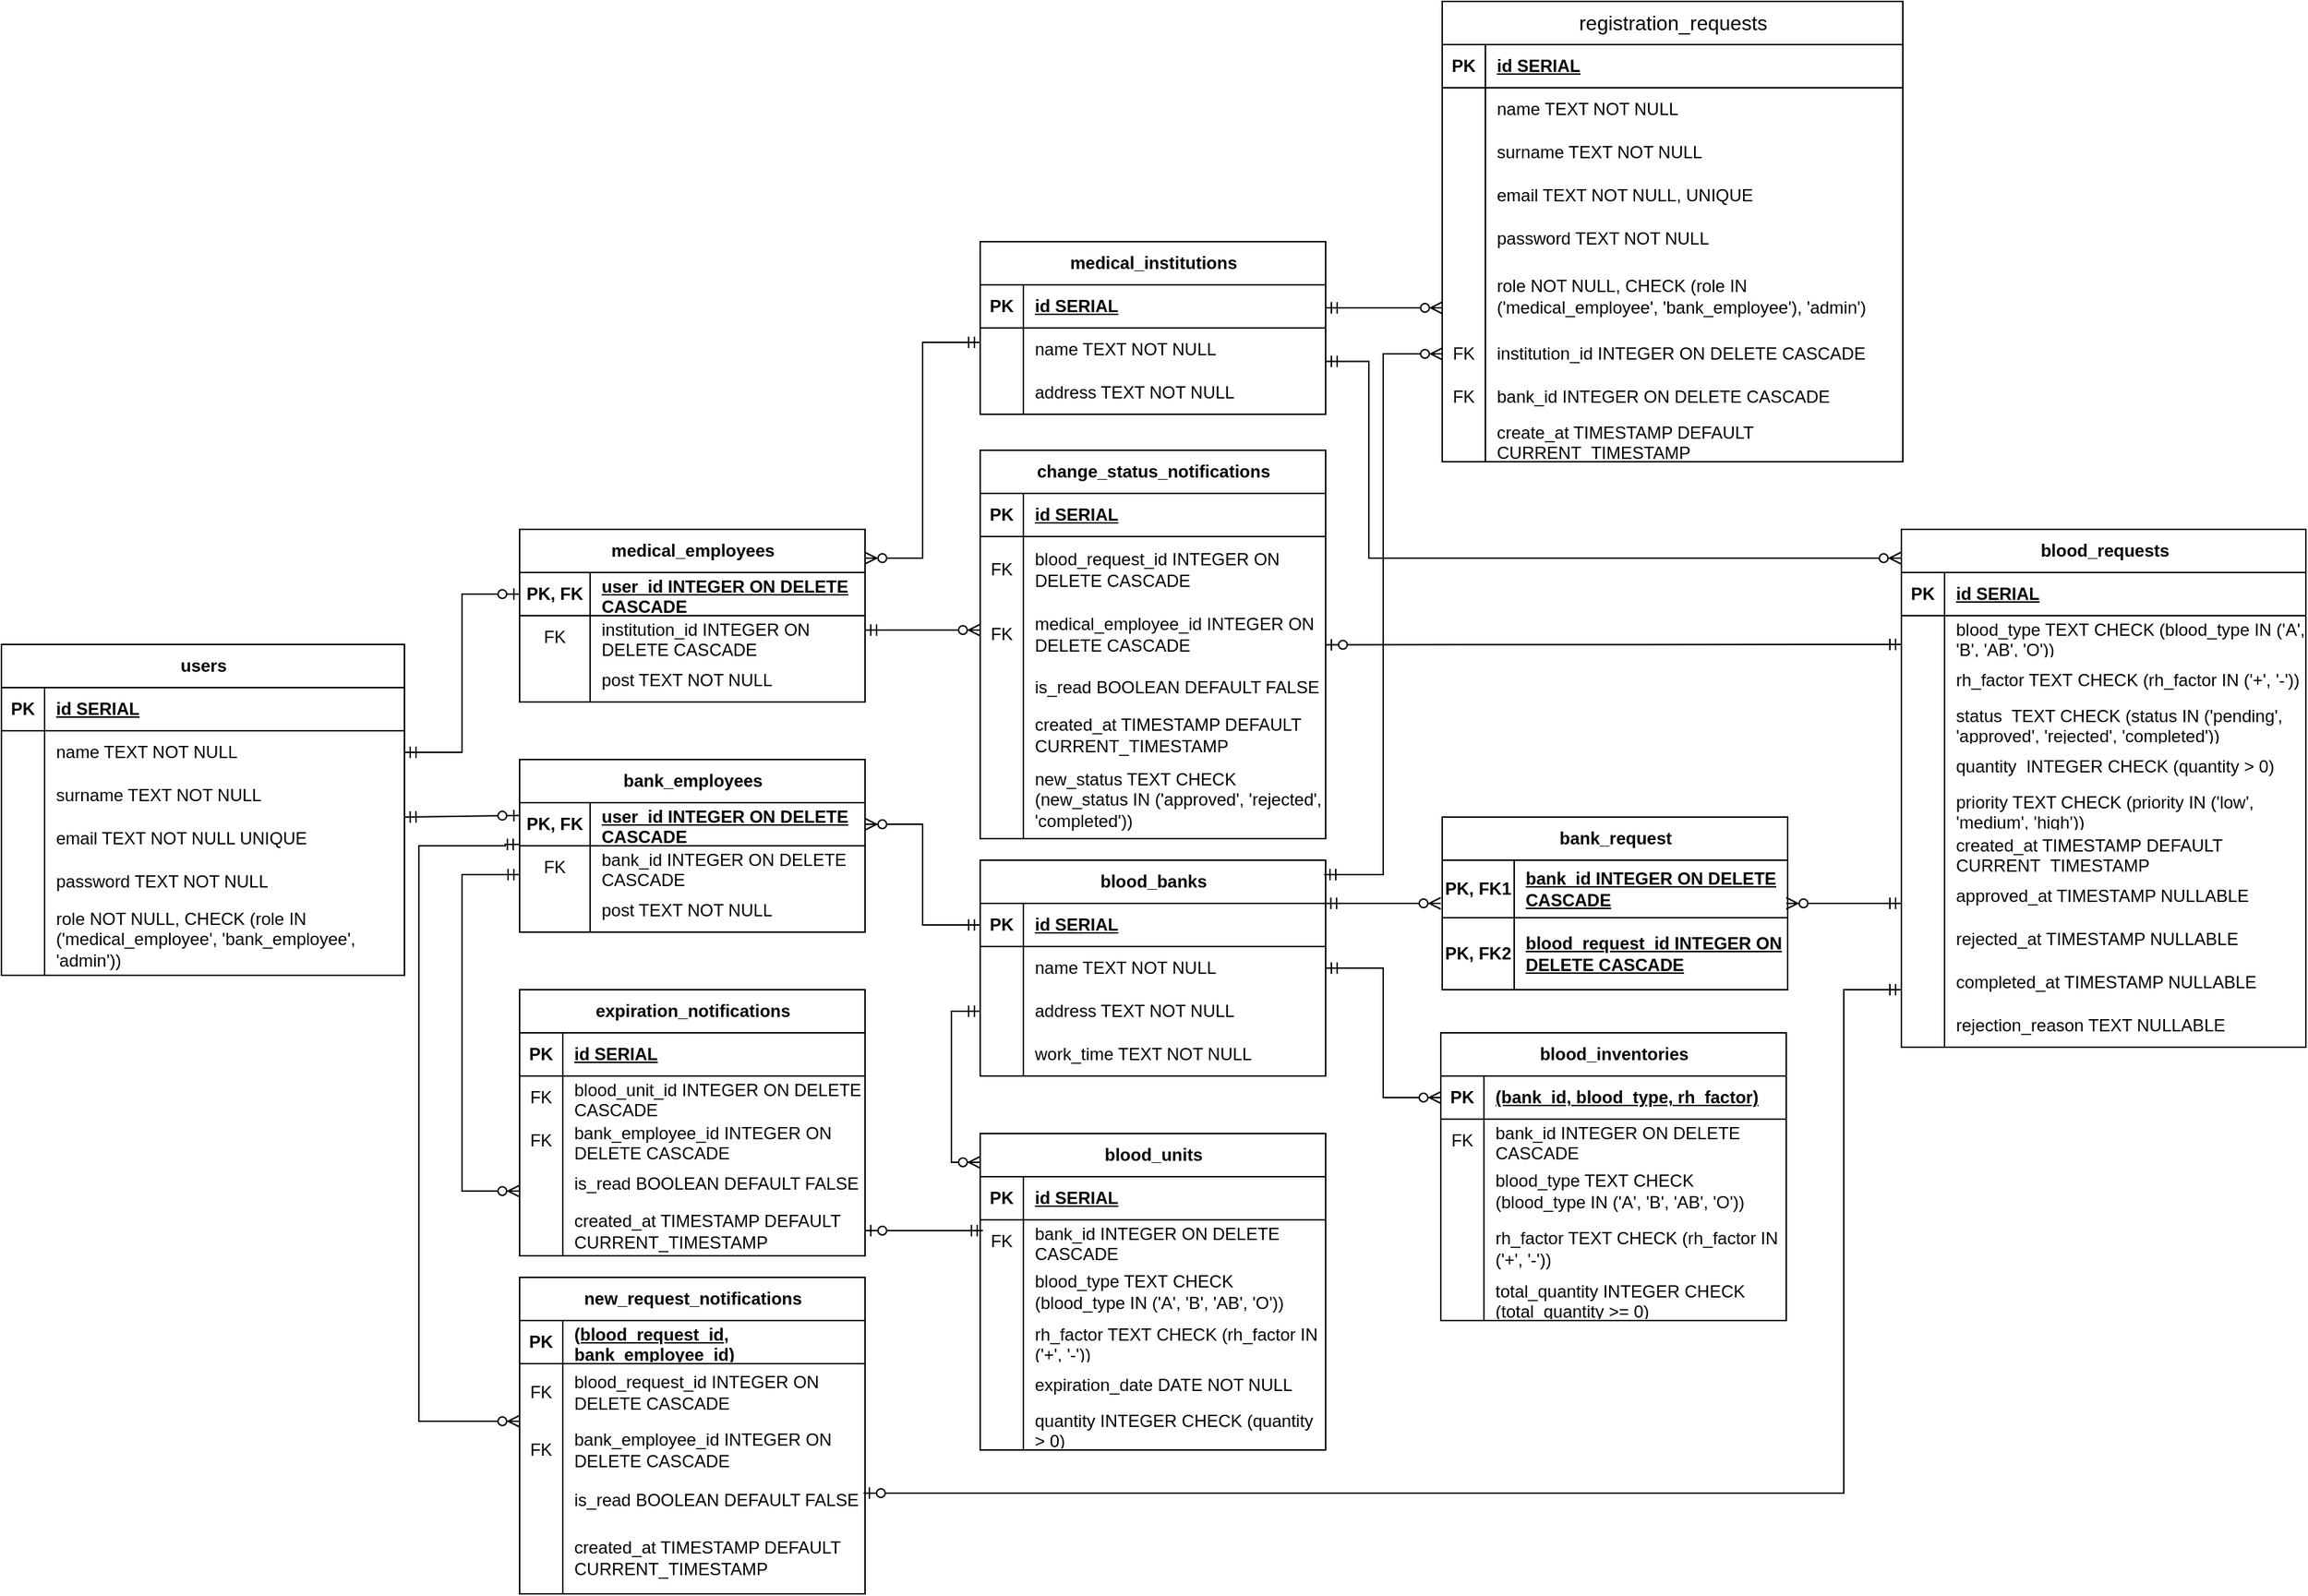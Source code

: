 <mxfile version="26.0.8">
  <diagram id="3aIhCZV6ooAHGkyRczjt" name="Страница — 1">
    <mxGraphModel dx="219" dy="1602" grid="1" gridSize="10" guides="1" tooltips="1" connect="1" arrows="1" fold="1" page="1" pageScale="1" pageWidth="827" pageHeight="1169" math="0" shadow="0">
      <root>
        <mxCell id="0" />
        <mxCell id="1" parent="0" />
        <mxCell id="tjChZfvz7-tyXGv7wru4-16" value="users" style="shape=table;startSize=30;container=1;collapsible=1;childLayout=tableLayout;fixedRows=1;rowLines=0;fontStyle=1;align=center;resizeLast=1;html=1;" parent="1" vertex="1">
          <mxGeometry x="1080" y="80" width="280" height="230" as="geometry" />
        </mxCell>
        <mxCell id="tjChZfvz7-tyXGv7wru4-17" value="" style="shape=tableRow;horizontal=0;startSize=0;swimlaneHead=0;swimlaneBody=0;fillColor=none;collapsible=0;dropTarget=0;points=[[0,0.5],[1,0.5]];portConstraint=eastwest;top=0;left=0;right=0;bottom=1;" parent="tjChZfvz7-tyXGv7wru4-16" vertex="1">
          <mxGeometry y="30" width="280" height="30" as="geometry" />
        </mxCell>
        <mxCell id="tjChZfvz7-tyXGv7wru4-18" value="PK" style="shape=partialRectangle;connectable=0;fillColor=none;top=0;left=0;bottom=0;right=0;fontStyle=1;overflow=hidden;whiteSpace=wrap;html=1;" parent="tjChZfvz7-tyXGv7wru4-17" vertex="1">
          <mxGeometry width="30" height="30" as="geometry">
            <mxRectangle width="30" height="30" as="alternateBounds" />
          </mxGeometry>
        </mxCell>
        <mxCell id="tjChZfvz7-tyXGv7wru4-19" value="id SERIAL" style="shape=partialRectangle;connectable=0;fillColor=none;top=0;left=0;bottom=0;right=0;align=left;spacingLeft=6;fontStyle=5;overflow=hidden;whiteSpace=wrap;html=1;" parent="tjChZfvz7-tyXGv7wru4-17" vertex="1">
          <mxGeometry x="30" width="250" height="30" as="geometry">
            <mxRectangle width="250" height="30" as="alternateBounds" />
          </mxGeometry>
        </mxCell>
        <mxCell id="tjChZfvz7-tyXGv7wru4-20" value="" style="shape=tableRow;horizontal=0;startSize=0;swimlaneHead=0;swimlaneBody=0;fillColor=none;collapsible=0;dropTarget=0;points=[[0,0.5],[1,0.5]];portConstraint=eastwest;top=0;left=0;right=0;bottom=0;" parent="tjChZfvz7-tyXGv7wru4-16" vertex="1">
          <mxGeometry y="60" width="280" height="30" as="geometry" />
        </mxCell>
        <mxCell id="tjChZfvz7-tyXGv7wru4-21" value="" style="shape=partialRectangle;connectable=0;fillColor=none;top=0;left=0;bottom=0;right=0;editable=1;overflow=hidden;whiteSpace=wrap;html=1;" parent="tjChZfvz7-tyXGv7wru4-20" vertex="1">
          <mxGeometry width="30" height="30" as="geometry">
            <mxRectangle width="30" height="30" as="alternateBounds" />
          </mxGeometry>
        </mxCell>
        <mxCell id="tjChZfvz7-tyXGv7wru4-22" value="name TEXT NOT NULL" style="shape=partialRectangle;connectable=0;fillColor=none;top=0;left=0;bottom=0;right=0;align=left;spacingLeft=6;overflow=hidden;whiteSpace=wrap;html=1;" parent="tjChZfvz7-tyXGv7wru4-20" vertex="1">
          <mxGeometry x="30" width="250" height="30" as="geometry">
            <mxRectangle width="250" height="30" as="alternateBounds" />
          </mxGeometry>
        </mxCell>
        <mxCell id="tjChZfvz7-tyXGv7wru4-338" style="shape=tableRow;horizontal=0;startSize=0;swimlaneHead=0;swimlaneBody=0;fillColor=none;collapsible=0;dropTarget=0;points=[[0,0.5],[1,0.5]];portConstraint=eastwest;top=0;left=0;right=0;bottom=0;" parent="tjChZfvz7-tyXGv7wru4-16" vertex="1">
          <mxGeometry y="90" width="280" height="30" as="geometry" />
        </mxCell>
        <mxCell id="tjChZfvz7-tyXGv7wru4-339" style="shape=partialRectangle;connectable=0;fillColor=none;top=0;left=0;bottom=0;right=0;editable=1;overflow=hidden;whiteSpace=wrap;html=1;" parent="tjChZfvz7-tyXGv7wru4-338" vertex="1">
          <mxGeometry width="30" height="30" as="geometry">
            <mxRectangle width="30" height="30" as="alternateBounds" />
          </mxGeometry>
        </mxCell>
        <mxCell id="tjChZfvz7-tyXGv7wru4-340" value="surname TEXT NOT NULL" style="shape=partialRectangle;connectable=0;fillColor=none;top=0;left=0;bottom=0;right=0;align=left;spacingLeft=6;overflow=hidden;whiteSpace=wrap;html=1;" parent="tjChZfvz7-tyXGv7wru4-338" vertex="1">
          <mxGeometry x="30" width="250" height="30" as="geometry">
            <mxRectangle width="250" height="30" as="alternateBounds" />
          </mxGeometry>
        </mxCell>
        <mxCell id="tjChZfvz7-tyXGv7wru4-26" value="" style="shape=tableRow;horizontal=0;startSize=0;swimlaneHead=0;swimlaneBody=0;fillColor=none;collapsible=0;dropTarget=0;points=[[0,0.5],[1,0.5]];portConstraint=eastwest;top=0;left=0;right=0;bottom=0;" parent="tjChZfvz7-tyXGv7wru4-16" vertex="1">
          <mxGeometry y="120" width="280" height="30" as="geometry" />
        </mxCell>
        <mxCell id="tjChZfvz7-tyXGv7wru4-27" value="" style="shape=partialRectangle;connectable=0;fillColor=none;top=0;left=0;bottom=0;right=0;editable=1;overflow=hidden;whiteSpace=wrap;html=1;" parent="tjChZfvz7-tyXGv7wru4-26" vertex="1">
          <mxGeometry width="30" height="30" as="geometry">
            <mxRectangle width="30" height="30" as="alternateBounds" />
          </mxGeometry>
        </mxCell>
        <mxCell id="tjChZfvz7-tyXGv7wru4-28" value="email TEXT NOT NULL UNIQUE" style="shape=partialRectangle;connectable=0;fillColor=none;top=0;left=0;bottom=0;right=0;align=left;spacingLeft=6;overflow=hidden;whiteSpace=wrap;html=1;" parent="tjChZfvz7-tyXGv7wru4-26" vertex="1">
          <mxGeometry x="30" width="250" height="30" as="geometry">
            <mxRectangle width="250" height="30" as="alternateBounds" />
          </mxGeometry>
        </mxCell>
        <mxCell id="tjChZfvz7-tyXGv7wru4-35" style="shape=tableRow;horizontal=0;startSize=0;swimlaneHead=0;swimlaneBody=0;fillColor=none;collapsible=0;dropTarget=0;points=[[0,0.5],[1,0.5]];portConstraint=eastwest;top=0;left=0;right=0;bottom=0;" parent="tjChZfvz7-tyXGv7wru4-16" vertex="1">
          <mxGeometry y="150" width="280" height="30" as="geometry" />
        </mxCell>
        <mxCell id="tjChZfvz7-tyXGv7wru4-36" style="shape=partialRectangle;connectable=0;fillColor=none;top=0;left=0;bottom=0;right=0;editable=1;overflow=hidden;whiteSpace=wrap;html=1;" parent="tjChZfvz7-tyXGv7wru4-35" vertex="1">
          <mxGeometry width="30" height="30" as="geometry">
            <mxRectangle width="30" height="30" as="alternateBounds" />
          </mxGeometry>
        </mxCell>
        <mxCell id="tjChZfvz7-tyXGv7wru4-37" value="password TEXT NOT NULL" style="shape=partialRectangle;connectable=0;fillColor=none;top=0;left=0;bottom=0;right=0;align=left;spacingLeft=6;overflow=hidden;whiteSpace=wrap;html=1;" parent="tjChZfvz7-tyXGv7wru4-35" vertex="1">
          <mxGeometry x="30" width="250" height="30" as="geometry">
            <mxRectangle width="250" height="30" as="alternateBounds" />
          </mxGeometry>
        </mxCell>
        <mxCell id="tjChZfvz7-tyXGv7wru4-335" style="shape=tableRow;horizontal=0;startSize=0;swimlaneHead=0;swimlaneBody=0;fillColor=none;collapsible=0;dropTarget=0;points=[[0,0.5],[1,0.5]];portConstraint=eastwest;top=0;left=0;right=0;bottom=0;" parent="tjChZfvz7-tyXGv7wru4-16" vertex="1">
          <mxGeometry y="180" width="280" height="50" as="geometry" />
        </mxCell>
        <mxCell id="tjChZfvz7-tyXGv7wru4-336" style="shape=partialRectangle;connectable=0;fillColor=none;top=0;left=0;bottom=0;right=0;editable=1;overflow=hidden;whiteSpace=wrap;html=1;" parent="tjChZfvz7-tyXGv7wru4-335" vertex="1">
          <mxGeometry width="30" height="50" as="geometry">
            <mxRectangle width="30" height="50" as="alternateBounds" />
          </mxGeometry>
        </mxCell>
        <mxCell id="tjChZfvz7-tyXGv7wru4-337" value="role&amp;nbsp;NOT NULL, CHECK (role IN (&#39;medical_employee&#39;, &#39;bank_employee&#39;, &#39;admin&#39;))" style="shape=partialRectangle;connectable=0;fillColor=none;top=0;left=0;bottom=0;right=0;align=left;spacingLeft=6;overflow=hidden;whiteSpace=wrap;html=1;" parent="tjChZfvz7-tyXGv7wru4-335" vertex="1">
          <mxGeometry x="30" width="250" height="50" as="geometry">
            <mxRectangle width="250" height="50" as="alternateBounds" />
          </mxGeometry>
        </mxCell>
        <mxCell id="tjChZfvz7-tyXGv7wru4-38" value="blood_units" style="shape=table;startSize=30;container=1;collapsible=1;childLayout=tableLayout;fixedRows=1;rowLines=0;fontStyle=1;align=center;resizeLast=1;html=1;" parent="1" vertex="1">
          <mxGeometry x="1760" y="420" width="240" height="220" as="geometry" />
        </mxCell>
        <mxCell id="tjChZfvz7-tyXGv7wru4-39" value="" style="shape=tableRow;horizontal=0;startSize=0;swimlaneHead=0;swimlaneBody=0;fillColor=none;collapsible=0;dropTarget=0;points=[[0,0.5],[1,0.5]];portConstraint=eastwest;top=0;left=0;right=0;bottom=1;" parent="tjChZfvz7-tyXGv7wru4-38" vertex="1">
          <mxGeometry y="30" width="240" height="30" as="geometry" />
        </mxCell>
        <mxCell id="tjChZfvz7-tyXGv7wru4-40" value="PK" style="shape=partialRectangle;connectable=0;fillColor=none;top=0;left=0;bottom=0;right=0;fontStyle=1;overflow=hidden;whiteSpace=wrap;html=1;" parent="tjChZfvz7-tyXGv7wru4-39" vertex="1">
          <mxGeometry width="30" height="30" as="geometry">
            <mxRectangle width="30" height="30" as="alternateBounds" />
          </mxGeometry>
        </mxCell>
        <mxCell id="tjChZfvz7-tyXGv7wru4-41" value="id SERIAL" style="shape=partialRectangle;connectable=0;fillColor=none;top=0;left=0;bottom=0;right=0;align=left;spacingLeft=6;fontStyle=5;overflow=hidden;whiteSpace=wrap;html=1;" parent="tjChZfvz7-tyXGv7wru4-39" vertex="1">
          <mxGeometry x="30" width="210" height="30" as="geometry">
            <mxRectangle width="210" height="30" as="alternateBounds" />
          </mxGeometry>
        </mxCell>
        <mxCell id="tjChZfvz7-tyXGv7wru4-68" style="shape=tableRow;horizontal=0;startSize=0;swimlaneHead=0;swimlaneBody=0;fillColor=none;collapsible=0;dropTarget=0;points=[[0,0.5],[1,0.5]];portConstraint=eastwest;top=0;left=0;right=0;bottom=0;" parent="tjChZfvz7-tyXGv7wru4-38" vertex="1">
          <mxGeometry y="60" width="240" height="30" as="geometry" />
        </mxCell>
        <mxCell id="tjChZfvz7-tyXGv7wru4-69" value="FK" style="shape=partialRectangle;connectable=0;fillColor=none;top=0;left=0;bottom=0;right=0;editable=1;overflow=hidden;whiteSpace=wrap;html=1;" parent="tjChZfvz7-tyXGv7wru4-68" vertex="1">
          <mxGeometry width="30" height="30" as="geometry">
            <mxRectangle width="30" height="30" as="alternateBounds" />
          </mxGeometry>
        </mxCell>
        <mxCell id="tjChZfvz7-tyXGv7wru4-70" value="bank_id INTEGER ON DELETE CASCADE" style="shape=partialRectangle;connectable=0;fillColor=none;top=0;left=0;bottom=0;right=0;align=left;spacingLeft=6;overflow=hidden;whiteSpace=wrap;html=1;" parent="tjChZfvz7-tyXGv7wru4-68" vertex="1">
          <mxGeometry x="30" width="210" height="30" as="geometry">
            <mxRectangle width="210" height="30" as="alternateBounds" />
          </mxGeometry>
        </mxCell>
        <mxCell id="tjChZfvz7-tyXGv7wru4-42" value="" style="shape=tableRow;horizontal=0;startSize=0;swimlaneHead=0;swimlaneBody=0;fillColor=none;collapsible=0;dropTarget=0;points=[[0,0.5],[1,0.5]];portConstraint=eastwest;top=0;left=0;right=0;bottom=0;" parent="tjChZfvz7-tyXGv7wru4-38" vertex="1">
          <mxGeometry y="90" width="240" height="40" as="geometry" />
        </mxCell>
        <mxCell id="tjChZfvz7-tyXGv7wru4-43" value="" style="shape=partialRectangle;connectable=0;fillColor=none;top=0;left=0;bottom=0;right=0;editable=1;overflow=hidden;whiteSpace=wrap;html=1;" parent="tjChZfvz7-tyXGv7wru4-42" vertex="1">
          <mxGeometry width="30" height="40" as="geometry">
            <mxRectangle width="30" height="40" as="alternateBounds" />
          </mxGeometry>
        </mxCell>
        <mxCell id="tjChZfvz7-tyXGv7wru4-44" value="blood_type TEXT&amp;nbsp;CHECK (blood_type IN (&#39;A&#39;, &#39;B&#39;, &#39;AB&#39;, &#39;O&#39;))" style="shape=partialRectangle;connectable=0;fillColor=none;top=0;left=0;bottom=0;right=0;align=left;spacingLeft=6;overflow=hidden;whiteSpace=wrap;html=1;" parent="tjChZfvz7-tyXGv7wru4-42" vertex="1">
          <mxGeometry x="30" width="210" height="40" as="geometry">
            <mxRectangle width="210" height="40" as="alternateBounds" />
          </mxGeometry>
        </mxCell>
        <mxCell id="tjChZfvz7-tyXGv7wru4-45" value="" style="shape=tableRow;horizontal=0;startSize=0;swimlaneHead=0;swimlaneBody=0;fillColor=none;collapsible=0;dropTarget=0;points=[[0,0.5],[1,0.5]];portConstraint=eastwest;top=0;left=0;right=0;bottom=0;" parent="tjChZfvz7-tyXGv7wru4-38" vertex="1">
          <mxGeometry y="130" width="240" height="30" as="geometry" />
        </mxCell>
        <mxCell id="tjChZfvz7-tyXGv7wru4-46" value="" style="shape=partialRectangle;connectable=0;fillColor=none;top=0;left=0;bottom=0;right=0;editable=1;overflow=hidden;whiteSpace=wrap;html=1;" parent="tjChZfvz7-tyXGv7wru4-45" vertex="1">
          <mxGeometry width="30" height="30" as="geometry">
            <mxRectangle width="30" height="30" as="alternateBounds" />
          </mxGeometry>
        </mxCell>
        <mxCell id="tjChZfvz7-tyXGv7wru4-47" value="rh_factor TEXT&amp;nbsp;CHECK (rh_factor IN (&#39;+&#39;, &#39;-&#39;))" style="shape=partialRectangle;connectable=0;fillColor=none;top=0;left=0;bottom=0;right=0;align=left;spacingLeft=6;overflow=hidden;whiteSpace=wrap;html=1;" parent="tjChZfvz7-tyXGv7wru4-45" vertex="1">
          <mxGeometry x="30" width="210" height="30" as="geometry">
            <mxRectangle width="210" height="30" as="alternateBounds" />
          </mxGeometry>
        </mxCell>
        <mxCell id="tjChZfvz7-tyXGv7wru4-48" value="" style="shape=tableRow;horizontal=0;startSize=0;swimlaneHead=0;swimlaneBody=0;fillColor=none;collapsible=0;dropTarget=0;points=[[0,0.5],[1,0.5]];portConstraint=eastwest;top=0;left=0;right=0;bottom=0;" parent="tjChZfvz7-tyXGv7wru4-38" vertex="1">
          <mxGeometry y="160" width="240" height="30" as="geometry" />
        </mxCell>
        <mxCell id="tjChZfvz7-tyXGv7wru4-49" value="" style="shape=partialRectangle;connectable=0;fillColor=none;top=0;left=0;bottom=0;right=0;editable=1;overflow=hidden;whiteSpace=wrap;html=1;" parent="tjChZfvz7-tyXGv7wru4-48" vertex="1">
          <mxGeometry width="30" height="30" as="geometry">
            <mxRectangle width="30" height="30" as="alternateBounds" />
          </mxGeometry>
        </mxCell>
        <mxCell id="tjChZfvz7-tyXGv7wru4-50" value="expiration_date DATE&amp;nbsp;NOT NULL" style="shape=partialRectangle;connectable=0;fillColor=none;top=0;left=0;bottom=0;right=0;align=left;spacingLeft=6;overflow=hidden;whiteSpace=wrap;html=1;" parent="tjChZfvz7-tyXGv7wru4-48" vertex="1">
          <mxGeometry x="30" width="210" height="30" as="geometry">
            <mxRectangle width="210" height="30" as="alternateBounds" />
          </mxGeometry>
        </mxCell>
        <mxCell id="tjChZfvz7-tyXGv7wru4-65" style="shape=tableRow;horizontal=0;startSize=0;swimlaneHead=0;swimlaneBody=0;fillColor=none;collapsible=0;dropTarget=0;points=[[0,0.5],[1,0.5]];portConstraint=eastwest;top=0;left=0;right=0;bottom=0;" parent="tjChZfvz7-tyXGv7wru4-38" vertex="1">
          <mxGeometry y="190" width="240" height="30" as="geometry" />
        </mxCell>
        <mxCell id="tjChZfvz7-tyXGv7wru4-66" style="shape=partialRectangle;connectable=0;fillColor=none;top=0;left=0;bottom=0;right=0;editable=1;overflow=hidden;whiteSpace=wrap;html=1;" parent="tjChZfvz7-tyXGv7wru4-65" vertex="1">
          <mxGeometry width="30" height="30" as="geometry">
            <mxRectangle width="30" height="30" as="alternateBounds" />
          </mxGeometry>
        </mxCell>
        <mxCell id="tjChZfvz7-tyXGv7wru4-67" value="quantity INTEGER CHECK (quantity &amp;gt; 0)" style="shape=partialRectangle;connectable=0;fillColor=none;top=0;left=0;bottom=0;right=0;align=left;spacingLeft=6;overflow=hidden;whiteSpace=wrap;html=1;" parent="tjChZfvz7-tyXGv7wru4-65" vertex="1">
          <mxGeometry x="30" width="210" height="30" as="geometry">
            <mxRectangle width="210" height="30" as="alternateBounds" />
          </mxGeometry>
        </mxCell>
        <mxCell id="tjChZfvz7-tyXGv7wru4-84" value="bank_employees" style="shape=table;startSize=30;container=1;collapsible=1;childLayout=tableLayout;fixedRows=1;rowLines=0;fontStyle=1;align=center;resizeLast=1;html=1;" parent="1" vertex="1">
          <mxGeometry x="1440" y="160" width="240" height="120" as="geometry" />
        </mxCell>
        <mxCell id="tjChZfvz7-tyXGv7wru4-85" value="" style="shape=tableRow;horizontal=0;startSize=0;swimlaneHead=0;swimlaneBody=0;fillColor=none;collapsible=0;dropTarget=0;points=[[0,0.5],[1,0.5]];portConstraint=eastwest;top=0;left=0;right=0;bottom=1;" parent="tjChZfvz7-tyXGv7wru4-84" vertex="1">
          <mxGeometry y="30" width="240" height="30" as="geometry" />
        </mxCell>
        <mxCell id="tjChZfvz7-tyXGv7wru4-86" value="PK, FK" style="shape=partialRectangle;connectable=0;fillColor=none;top=0;left=0;bottom=0;right=0;fontStyle=1;overflow=hidden;whiteSpace=wrap;html=1;" parent="tjChZfvz7-tyXGv7wru4-85" vertex="1">
          <mxGeometry width="49" height="30" as="geometry">
            <mxRectangle width="49" height="30" as="alternateBounds" />
          </mxGeometry>
        </mxCell>
        <mxCell id="tjChZfvz7-tyXGv7wru4-87" value="user_id INTEGER ON DELETE CASCADE" style="shape=partialRectangle;connectable=0;fillColor=none;top=0;left=0;bottom=0;right=0;align=left;spacingLeft=6;fontStyle=5;overflow=hidden;whiteSpace=wrap;html=1;" parent="tjChZfvz7-tyXGv7wru4-85" vertex="1">
          <mxGeometry x="49" width="191" height="30" as="geometry">
            <mxRectangle width="191" height="30" as="alternateBounds" />
          </mxGeometry>
        </mxCell>
        <mxCell id="tjChZfvz7-tyXGv7wru4-88" value="" style="shape=tableRow;horizontal=0;startSize=0;swimlaneHead=0;swimlaneBody=0;fillColor=none;collapsible=0;dropTarget=0;points=[[0,0.5],[1,0.5]];portConstraint=eastwest;top=0;left=0;right=0;bottom=0;" parent="tjChZfvz7-tyXGv7wru4-84" vertex="1">
          <mxGeometry y="60" width="240" height="30" as="geometry" />
        </mxCell>
        <mxCell id="tjChZfvz7-tyXGv7wru4-89" value="FK" style="shape=partialRectangle;connectable=0;fillColor=none;top=0;left=0;bottom=0;right=0;editable=1;overflow=hidden;whiteSpace=wrap;html=1;" parent="tjChZfvz7-tyXGv7wru4-88" vertex="1">
          <mxGeometry width="49" height="30" as="geometry">
            <mxRectangle width="49" height="30" as="alternateBounds" />
          </mxGeometry>
        </mxCell>
        <mxCell id="tjChZfvz7-tyXGv7wru4-90" value="bank_id INTEGER&amp;nbsp;ON DELETE CASCADE" style="shape=partialRectangle;connectable=0;fillColor=none;top=0;left=0;bottom=0;right=0;align=left;spacingLeft=6;overflow=hidden;whiteSpace=wrap;html=1;" parent="tjChZfvz7-tyXGv7wru4-88" vertex="1">
          <mxGeometry x="49" width="191" height="30" as="geometry">
            <mxRectangle width="191" height="30" as="alternateBounds" />
          </mxGeometry>
        </mxCell>
        <mxCell id="tjChZfvz7-tyXGv7wru4-350" style="shape=tableRow;horizontal=0;startSize=0;swimlaneHead=0;swimlaneBody=0;fillColor=none;collapsible=0;dropTarget=0;points=[[0,0.5],[1,0.5]];portConstraint=eastwest;top=0;left=0;right=0;bottom=0;" parent="tjChZfvz7-tyXGv7wru4-84" vertex="1">
          <mxGeometry y="90" width="240" height="30" as="geometry" />
        </mxCell>
        <mxCell id="tjChZfvz7-tyXGv7wru4-351" style="shape=partialRectangle;connectable=0;fillColor=none;top=0;left=0;bottom=0;right=0;editable=1;overflow=hidden;whiteSpace=wrap;html=1;" parent="tjChZfvz7-tyXGv7wru4-350" vertex="1">
          <mxGeometry width="49" height="30" as="geometry">
            <mxRectangle width="49" height="30" as="alternateBounds" />
          </mxGeometry>
        </mxCell>
        <mxCell id="tjChZfvz7-tyXGv7wru4-352" value="post TEXT NOT NULL" style="shape=partialRectangle;connectable=0;fillColor=none;top=0;left=0;bottom=0;right=0;align=left;spacingLeft=6;overflow=hidden;whiteSpace=wrap;html=1;" parent="tjChZfvz7-tyXGv7wru4-350" vertex="1">
          <mxGeometry x="49" width="191" height="30" as="geometry">
            <mxRectangle width="191" height="30" as="alternateBounds" />
          </mxGeometry>
        </mxCell>
        <mxCell id="tjChZfvz7-tyXGv7wru4-97" value="medical_employees" style="shape=table;startSize=30;container=1;collapsible=1;childLayout=tableLayout;fixedRows=1;rowLines=0;fontStyle=1;align=center;resizeLast=1;html=1;" parent="1" vertex="1">
          <mxGeometry x="1440" width="240" height="120" as="geometry" />
        </mxCell>
        <mxCell id="tjChZfvz7-tyXGv7wru4-98" value="" style="shape=tableRow;horizontal=0;startSize=0;swimlaneHead=0;swimlaneBody=0;fillColor=none;collapsible=0;dropTarget=0;points=[[0,0.5],[1,0.5]];portConstraint=eastwest;top=0;left=0;right=0;bottom=1;" parent="tjChZfvz7-tyXGv7wru4-97" vertex="1">
          <mxGeometry y="30" width="240" height="30" as="geometry" />
        </mxCell>
        <mxCell id="tjChZfvz7-tyXGv7wru4-99" value="PK, FK" style="shape=partialRectangle;connectable=0;fillColor=none;top=0;left=0;bottom=0;right=0;fontStyle=1;overflow=hidden;whiteSpace=wrap;html=1;" parent="tjChZfvz7-tyXGv7wru4-98" vertex="1">
          <mxGeometry width="49" height="30" as="geometry">
            <mxRectangle width="49" height="30" as="alternateBounds" />
          </mxGeometry>
        </mxCell>
        <mxCell id="tjChZfvz7-tyXGv7wru4-100" value="user_id INTEGER ON DELETE CASCADE" style="shape=partialRectangle;connectable=0;fillColor=none;top=0;left=0;bottom=0;right=0;align=left;spacingLeft=6;fontStyle=5;overflow=hidden;whiteSpace=wrap;html=1;" parent="tjChZfvz7-tyXGv7wru4-98" vertex="1">
          <mxGeometry x="49" width="191" height="30" as="geometry">
            <mxRectangle width="191" height="30" as="alternateBounds" />
          </mxGeometry>
        </mxCell>
        <mxCell id="tjChZfvz7-tyXGv7wru4-101" value="" style="shape=tableRow;horizontal=0;startSize=0;swimlaneHead=0;swimlaneBody=0;fillColor=none;collapsible=0;dropTarget=0;points=[[0,0.5],[1,0.5]];portConstraint=eastwest;top=0;left=0;right=0;bottom=0;" parent="tjChZfvz7-tyXGv7wru4-97" vertex="1">
          <mxGeometry y="60" width="240" height="30" as="geometry" />
        </mxCell>
        <mxCell id="tjChZfvz7-tyXGv7wru4-102" value="FK" style="shape=partialRectangle;connectable=0;fillColor=none;top=0;left=0;bottom=0;right=0;editable=1;overflow=hidden;whiteSpace=wrap;html=1;" parent="tjChZfvz7-tyXGv7wru4-101" vertex="1">
          <mxGeometry width="49" height="30" as="geometry">
            <mxRectangle width="49" height="30" as="alternateBounds" />
          </mxGeometry>
        </mxCell>
        <mxCell id="tjChZfvz7-tyXGv7wru4-103" value="institution_id&amp;nbsp;INTEGER&amp;nbsp;ON DELETE CASCADE" style="shape=partialRectangle;connectable=0;fillColor=none;top=0;left=0;bottom=0;right=0;align=left;spacingLeft=6;overflow=hidden;whiteSpace=wrap;html=1;" parent="tjChZfvz7-tyXGv7wru4-101" vertex="1">
          <mxGeometry x="49" width="191" height="30" as="geometry">
            <mxRectangle width="191" height="30" as="alternateBounds" />
          </mxGeometry>
        </mxCell>
        <mxCell id="tjChZfvz7-tyXGv7wru4-347" style="shape=tableRow;horizontal=0;startSize=0;swimlaneHead=0;swimlaneBody=0;fillColor=none;collapsible=0;dropTarget=0;points=[[0,0.5],[1,0.5]];portConstraint=eastwest;top=0;left=0;right=0;bottom=0;" parent="tjChZfvz7-tyXGv7wru4-97" vertex="1">
          <mxGeometry y="90" width="240" height="30" as="geometry" />
        </mxCell>
        <mxCell id="tjChZfvz7-tyXGv7wru4-348" style="shape=partialRectangle;connectable=0;fillColor=none;top=0;left=0;bottom=0;right=0;editable=1;overflow=hidden;whiteSpace=wrap;html=1;" parent="tjChZfvz7-tyXGv7wru4-347" vertex="1">
          <mxGeometry width="49" height="30" as="geometry">
            <mxRectangle width="49" height="30" as="alternateBounds" />
          </mxGeometry>
        </mxCell>
        <mxCell id="tjChZfvz7-tyXGv7wru4-349" value="post TEXT NOT NULL" style="shape=partialRectangle;connectable=0;fillColor=none;top=0;left=0;bottom=0;right=0;align=left;spacingLeft=6;overflow=hidden;whiteSpace=wrap;html=1;" parent="tjChZfvz7-tyXGv7wru4-347" vertex="1">
          <mxGeometry x="49" width="191" height="30" as="geometry">
            <mxRectangle width="191" height="30" as="alternateBounds" />
          </mxGeometry>
        </mxCell>
        <mxCell id="tjChZfvz7-tyXGv7wru4-104" value="blood_banks" style="shape=table;startSize=30;container=1;collapsible=1;childLayout=tableLayout;fixedRows=1;rowLines=0;fontStyle=1;align=center;resizeLast=1;html=1;" parent="1" vertex="1">
          <mxGeometry x="1760" y="230" width="240" height="150" as="geometry">
            <mxRectangle x="400" y="220" width="110" height="30" as="alternateBounds" />
          </mxGeometry>
        </mxCell>
        <mxCell id="tjChZfvz7-tyXGv7wru4-105" value="" style="shape=tableRow;horizontal=0;startSize=0;swimlaneHead=0;swimlaneBody=0;fillColor=none;collapsible=0;dropTarget=0;points=[[0,0.5],[1,0.5]];portConstraint=eastwest;top=0;left=0;right=0;bottom=1;" parent="tjChZfvz7-tyXGv7wru4-104" vertex="1">
          <mxGeometry y="30" width="240" height="30" as="geometry" />
        </mxCell>
        <mxCell id="tjChZfvz7-tyXGv7wru4-106" value="PK" style="shape=partialRectangle;connectable=0;fillColor=none;top=0;left=0;bottom=0;right=0;fontStyle=1;overflow=hidden;whiteSpace=wrap;html=1;" parent="tjChZfvz7-tyXGv7wru4-105" vertex="1">
          <mxGeometry width="30" height="30" as="geometry">
            <mxRectangle width="30" height="30" as="alternateBounds" />
          </mxGeometry>
        </mxCell>
        <mxCell id="tjChZfvz7-tyXGv7wru4-107" value="id SERIAL" style="shape=partialRectangle;connectable=0;fillColor=none;top=0;left=0;bottom=0;right=0;align=left;spacingLeft=6;fontStyle=5;overflow=hidden;whiteSpace=wrap;html=1;" parent="tjChZfvz7-tyXGv7wru4-105" vertex="1">
          <mxGeometry x="30" width="210" height="30" as="geometry">
            <mxRectangle width="210" height="30" as="alternateBounds" />
          </mxGeometry>
        </mxCell>
        <mxCell id="tjChZfvz7-tyXGv7wru4-108" value="" style="shape=tableRow;horizontal=0;startSize=0;swimlaneHead=0;swimlaneBody=0;fillColor=none;collapsible=0;dropTarget=0;points=[[0,0.5],[1,0.5]];portConstraint=eastwest;top=0;left=0;right=0;bottom=0;" parent="tjChZfvz7-tyXGv7wru4-104" vertex="1">
          <mxGeometry y="60" width="240" height="30" as="geometry" />
        </mxCell>
        <mxCell id="tjChZfvz7-tyXGv7wru4-109" value="" style="shape=partialRectangle;connectable=0;fillColor=none;top=0;left=0;bottom=0;right=0;editable=1;overflow=hidden;whiteSpace=wrap;html=1;" parent="tjChZfvz7-tyXGv7wru4-108" vertex="1">
          <mxGeometry width="30" height="30" as="geometry">
            <mxRectangle width="30" height="30" as="alternateBounds" />
          </mxGeometry>
        </mxCell>
        <mxCell id="tjChZfvz7-tyXGv7wru4-110" value="name TEXT NOT NULL" style="shape=partialRectangle;connectable=0;fillColor=none;top=0;left=0;bottom=0;right=0;align=left;spacingLeft=6;overflow=hidden;whiteSpace=wrap;html=1;" parent="tjChZfvz7-tyXGv7wru4-108" vertex="1">
          <mxGeometry x="30" width="210" height="30" as="geometry">
            <mxRectangle width="210" height="30" as="alternateBounds" />
          </mxGeometry>
        </mxCell>
        <mxCell id="tjChZfvz7-tyXGv7wru4-111" value="" style="shape=tableRow;horizontal=0;startSize=0;swimlaneHead=0;swimlaneBody=0;fillColor=none;collapsible=0;dropTarget=0;points=[[0,0.5],[1,0.5]];portConstraint=eastwest;top=0;left=0;right=0;bottom=0;" parent="tjChZfvz7-tyXGv7wru4-104" vertex="1">
          <mxGeometry y="90" width="240" height="30" as="geometry" />
        </mxCell>
        <mxCell id="tjChZfvz7-tyXGv7wru4-112" value="" style="shape=partialRectangle;connectable=0;fillColor=none;top=0;left=0;bottom=0;right=0;editable=1;overflow=hidden;whiteSpace=wrap;html=1;" parent="tjChZfvz7-tyXGv7wru4-111" vertex="1">
          <mxGeometry width="30" height="30" as="geometry">
            <mxRectangle width="30" height="30" as="alternateBounds" />
          </mxGeometry>
        </mxCell>
        <mxCell id="tjChZfvz7-tyXGv7wru4-113" value="address TEXT NOT NULL" style="shape=partialRectangle;connectable=0;fillColor=none;top=0;left=0;bottom=0;right=0;align=left;spacingLeft=6;overflow=hidden;whiteSpace=wrap;html=1;" parent="tjChZfvz7-tyXGv7wru4-111" vertex="1">
          <mxGeometry x="30" width="210" height="30" as="geometry">
            <mxRectangle width="210" height="30" as="alternateBounds" />
          </mxGeometry>
        </mxCell>
        <mxCell id="tjChZfvz7-tyXGv7wru4-341" style="shape=tableRow;horizontal=0;startSize=0;swimlaneHead=0;swimlaneBody=0;fillColor=none;collapsible=0;dropTarget=0;points=[[0,0.5],[1,0.5]];portConstraint=eastwest;top=0;left=0;right=0;bottom=0;" parent="tjChZfvz7-tyXGv7wru4-104" vertex="1">
          <mxGeometry y="120" width="240" height="30" as="geometry" />
        </mxCell>
        <mxCell id="tjChZfvz7-tyXGv7wru4-342" style="shape=partialRectangle;connectable=0;fillColor=none;top=0;left=0;bottom=0;right=0;editable=1;overflow=hidden;whiteSpace=wrap;html=1;" parent="tjChZfvz7-tyXGv7wru4-341" vertex="1">
          <mxGeometry width="30" height="30" as="geometry">
            <mxRectangle width="30" height="30" as="alternateBounds" />
          </mxGeometry>
        </mxCell>
        <mxCell id="tjChZfvz7-tyXGv7wru4-343" value="work_time TEXT NOT NULL" style="shape=partialRectangle;connectable=0;fillColor=none;top=0;left=0;bottom=0;right=0;align=left;spacingLeft=6;overflow=hidden;whiteSpace=wrap;html=1;" parent="tjChZfvz7-tyXGv7wru4-341" vertex="1">
          <mxGeometry x="30" width="210" height="30" as="geometry">
            <mxRectangle width="210" height="30" as="alternateBounds" />
          </mxGeometry>
        </mxCell>
        <mxCell id="tjChZfvz7-tyXGv7wru4-124" value="medical_institutions" style="shape=table;startSize=30;container=1;collapsible=1;childLayout=tableLayout;fixedRows=1;rowLines=0;fontStyle=1;align=center;resizeLast=1;html=1;" parent="1" vertex="1">
          <mxGeometry x="1760" y="-200" width="240" height="120" as="geometry" />
        </mxCell>
        <mxCell id="tjChZfvz7-tyXGv7wru4-125" value="" style="shape=tableRow;horizontal=0;startSize=0;swimlaneHead=0;swimlaneBody=0;fillColor=none;collapsible=0;dropTarget=0;points=[[0,0.5],[1,0.5]];portConstraint=eastwest;top=0;left=0;right=0;bottom=1;" parent="tjChZfvz7-tyXGv7wru4-124" vertex="1">
          <mxGeometry y="30" width="240" height="30" as="geometry" />
        </mxCell>
        <mxCell id="tjChZfvz7-tyXGv7wru4-126" value="PK" style="shape=partialRectangle;connectable=0;fillColor=none;top=0;left=0;bottom=0;right=0;fontStyle=1;overflow=hidden;whiteSpace=wrap;html=1;" parent="tjChZfvz7-tyXGv7wru4-125" vertex="1">
          <mxGeometry width="30" height="30" as="geometry">
            <mxRectangle width="30" height="30" as="alternateBounds" />
          </mxGeometry>
        </mxCell>
        <mxCell id="tjChZfvz7-tyXGv7wru4-127" value="id SERIAL" style="shape=partialRectangle;connectable=0;fillColor=none;top=0;left=0;bottom=0;right=0;align=left;spacingLeft=6;fontStyle=5;overflow=hidden;whiteSpace=wrap;html=1;" parent="tjChZfvz7-tyXGv7wru4-125" vertex="1">
          <mxGeometry x="30" width="210" height="30" as="geometry">
            <mxRectangle width="210" height="30" as="alternateBounds" />
          </mxGeometry>
        </mxCell>
        <mxCell id="tjChZfvz7-tyXGv7wru4-128" value="" style="shape=tableRow;horizontal=0;startSize=0;swimlaneHead=0;swimlaneBody=0;fillColor=none;collapsible=0;dropTarget=0;points=[[0,0.5],[1,0.5]];portConstraint=eastwest;top=0;left=0;right=0;bottom=0;" parent="tjChZfvz7-tyXGv7wru4-124" vertex="1">
          <mxGeometry y="60" width="240" height="30" as="geometry" />
        </mxCell>
        <mxCell id="tjChZfvz7-tyXGv7wru4-129" value="" style="shape=partialRectangle;connectable=0;fillColor=none;top=0;left=0;bottom=0;right=0;editable=1;overflow=hidden;whiteSpace=wrap;html=1;" parent="tjChZfvz7-tyXGv7wru4-128" vertex="1">
          <mxGeometry width="30" height="30" as="geometry">
            <mxRectangle width="30" height="30" as="alternateBounds" />
          </mxGeometry>
        </mxCell>
        <mxCell id="tjChZfvz7-tyXGv7wru4-130" value="name TEXT NOT NULL" style="shape=partialRectangle;connectable=0;fillColor=none;top=0;left=0;bottom=0;right=0;align=left;spacingLeft=6;overflow=hidden;whiteSpace=wrap;html=1;" parent="tjChZfvz7-tyXGv7wru4-128" vertex="1">
          <mxGeometry x="30" width="210" height="30" as="geometry">
            <mxRectangle width="210" height="30" as="alternateBounds" />
          </mxGeometry>
        </mxCell>
        <mxCell id="tjChZfvz7-tyXGv7wru4-131" value="" style="shape=tableRow;horizontal=0;startSize=0;swimlaneHead=0;swimlaneBody=0;fillColor=none;collapsible=0;dropTarget=0;points=[[0,0.5],[1,0.5]];portConstraint=eastwest;top=0;left=0;right=0;bottom=0;" parent="tjChZfvz7-tyXGv7wru4-124" vertex="1">
          <mxGeometry y="90" width="240" height="30" as="geometry" />
        </mxCell>
        <mxCell id="tjChZfvz7-tyXGv7wru4-132" value="" style="shape=partialRectangle;connectable=0;fillColor=none;top=0;left=0;bottom=0;right=0;editable=1;overflow=hidden;whiteSpace=wrap;html=1;" parent="tjChZfvz7-tyXGv7wru4-131" vertex="1">
          <mxGeometry width="30" height="30" as="geometry">
            <mxRectangle width="30" height="30" as="alternateBounds" />
          </mxGeometry>
        </mxCell>
        <mxCell id="tjChZfvz7-tyXGv7wru4-133" value="address TEXT NOT NULL" style="shape=partialRectangle;connectable=0;fillColor=none;top=0;left=0;bottom=0;right=0;align=left;spacingLeft=6;overflow=hidden;whiteSpace=wrap;html=1;" parent="tjChZfvz7-tyXGv7wru4-131" vertex="1">
          <mxGeometry x="30" width="210" height="30" as="geometry">
            <mxRectangle width="210" height="30" as="alternateBounds" />
          </mxGeometry>
        </mxCell>
        <mxCell id="tjChZfvz7-tyXGv7wru4-183" value="expiration_notifications" style="shape=table;startSize=30;container=1;collapsible=1;childLayout=tableLayout;fixedRows=1;rowLines=0;fontStyle=1;align=center;resizeLast=1;html=1;" parent="1" vertex="1">
          <mxGeometry x="1440" y="320" width="240" height="185" as="geometry" />
        </mxCell>
        <mxCell id="tjChZfvz7-tyXGv7wru4-184" value="" style="shape=tableRow;horizontal=0;startSize=0;swimlaneHead=0;swimlaneBody=0;fillColor=none;collapsible=0;dropTarget=0;points=[[0,0.5],[1,0.5]];portConstraint=eastwest;top=0;left=0;right=0;bottom=1;" parent="tjChZfvz7-tyXGv7wru4-183" vertex="1">
          <mxGeometry y="30" width="240" height="30" as="geometry" />
        </mxCell>
        <mxCell id="tjChZfvz7-tyXGv7wru4-185" value="PK" style="shape=partialRectangle;connectable=0;fillColor=none;top=0;left=0;bottom=0;right=0;fontStyle=1;overflow=hidden;whiteSpace=wrap;html=1;" parent="tjChZfvz7-tyXGv7wru4-184" vertex="1">
          <mxGeometry width="30" height="30" as="geometry">
            <mxRectangle width="30" height="30" as="alternateBounds" />
          </mxGeometry>
        </mxCell>
        <mxCell id="tjChZfvz7-tyXGv7wru4-186" value="id SERIAL" style="shape=partialRectangle;connectable=0;fillColor=none;top=0;left=0;bottom=0;right=0;align=left;spacingLeft=6;fontStyle=5;overflow=hidden;whiteSpace=wrap;html=1;" parent="tjChZfvz7-tyXGv7wru4-184" vertex="1">
          <mxGeometry x="30" width="210" height="30" as="geometry">
            <mxRectangle width="210" height="30" as="alternateBounds" />
          </mxGeometry>
        </mxCell>
        <mxCell id="tjChZfvz7-tyXGv7wru4-187" value="" style="shape=tableRow;horizontal=0;startSize=0;swimlaneHead=0;swimlaneBody=0;fillColor=none;collapsible=0;dropTarget=0;points=[[0,0.5],[1,0.5]];portConstraint=eastwest;top=0;left=0;right=0;bottom=0;" parent="tjChZfvz7-tyXGv7wru4-183" vertex="1">
          <mxGeometry y="60" width="240" height="30" as="geometry" />
        </mxCell>
        <mxCell id="tjChZfvz7-tyXGv7wru4-188" value="FK" style="shape=partialRectangle;connectable=0;fillColor=none;top=0;left=0;bottom=0;right=0;editable=1;overflow=hidden;whiteSpace=wrap;html=1;" parent="tjChZfvz7-tyXGv7wru4-187" vertex="1">
          <mxGeometry width="30" height="30" as="geometry">
            <mxRectangle width="30" height="30" as="alternateBounds" />
          </mxGeometry>
        </mxCell>
        <mxCell id="tjChZfvz7-tyXGv7wru4-189" value="blood_unit_id INTEGER ON DELETE CASCADE" style="shape=partialRectangle;connectable=0;fillColor=none;top=0;left=0;bottom=0;right=0;align=left;spacingLeft=6;overflow=hidden;whiteSpace=wrap;html=1;" parent="tjChZfvz7-tyXGv7wru4-187" vertex="1">
          <mxGeometry x="30" width="210" height="30" as="geometry">
            <mxRectangle width="210" height="30" as="alternateBounds" />
          </mxGeometry>
        </mxCell>
        <mxCell id="ckb6KKiHD6Olf1zK-_z5-1" style="shape=tableRow;horizontal=0;startSize=0;swimlaneHead=0;swimlaneBody=0;fillColor=none;collapsible=0;dropTarget=0;points=[[0,0.5],[1,0.5]];portConstraint=eastwest;top=0;left=0;right=0;bottom=0;" vertex="1" parent="tjChZfvz7-tyXGv7wru4-183">
          <mxGeometry y="90" width="240" height="30" as="geometry" />
        </mxCell>
        <mxCell id="ckb6KKiHD6Olf1zK-_z5-2" value="FK" style="shape=partialRectangle;connectable=0;fillColor=none;top=0;left=0;bottom=0;right=0;editable=1;overflow=hidden;whiteSpace=wrap;html=1;" vertex="1" parent="ckb6KKiHD6Olf1zK-_z5-1">
          <mxGeometry width="30" height="30" as="geometry">
            <mxRectangle width="30" height="30" as="alternateBounds" />
          </mxGeometry>
        </mxCell>
        <mxCell id="ckb6KKiHD6Olf1zK-_z5-3" value="bank_employee_id INTEGER ON DELETE CASCADE" style="shape=partialRectangle;connectable=0;fillColor=none;top=0;left=0;bottom=0;right=0;align=left;spacingLeft=6;overflow=hidden;whiteSpace=wrap;html=1;" vertex="1" parent="ckb6KKiHD6Olf1zK-_z5-1">
          <mxGeometry x="30" width="210" height="30" as="geometry">
            <mxRectangle width="210" height="30" as="alternateBounds" />
          </mxGeometry>
        </mxCell>
        <mxCell id="tjChZfvz7-tyXGv7wru4-190" value="" style="shape=tableRow;horizontal=0;startSize=0;swimlaneHead=0;swimlaneBody=0;fillColor=none;collapsible=0;dropTarget=0;points=[[0,0.5],[1,0.5]];portConstraint=eastwest;top=0;left=0;right=0;bottom=0;" parent="tjChZfvz7-tyXGv7wru4-183" vertex="1">
          <mxGeometry y="120" width="240" height="30" as="geometry" />
        </mxCell>
        <mxCell id="tjChZfvz7-tyXGv7wru4-191" value="" style="shape=partialRectangle;connectable=0;fillColor=none;top=0;left=0;bottom=0;right=0;editable=1;overflow=hidden;whiteSpace=wrap;html=1;" parent="tjChZfvz7-tyXGv7wru4-190" vertex="1">
          <mxGeometry width="30" height="30" as="geometry">
            <mxRectangle width="30" height="30" as="alternateBounds" />
          </mxGeometry>
        </mxCell>
        <mxCell id="tjChZfvz7-tyXGv7wru4-192" value="is_read&amp;nbsp;BOOLEAN DEFAULT FALSE" style="shape=partialRectangle;connectable=0;fillColor=none;top=0;left=0;bottom=0;right=0;align=left;spacingLeft=6;overflow=hidden;whiteSpace=wrap;html=1;" parent="tjChZfvz7-tyXGv7wru4-190" vertex="1">
          <mxGeometry x="30" width="210" height="30" as="geometry">
            <mxRectangle width="210" height="30" as="alternateBounds" />
          </mxGeometry>
        </mxCell>
        <mxCell id="tjChZfvz7-tyXGv7wru4-196" style="shape=tableRow;horizontal=0;startSize=0;swimlaneHead=0;swimlaneBody=0;fillColor=none;collapsible=0;dropTarget=0;points=[[0,0.5],[1,0.5]];portConstraint=eastwest;top=0;left=0;right=0;bottom=0;" parent="tjChZfvz7-tyXGv7wru4-183" vertex="1">
          <mxGeometry y="150" width="240" height="35" as="geometry" />
        </mxCell>
        <mxCell id="tjChZfvz7-tyXGv7wru4-197" style="shape=partialRectangle;connectable=0;fillColor=none;top=0;left=0;bottom=0;right=0;editable=1;overflow=hidden;whiteSpace=wrap;html=1;" parent="tjChZfvz7-tyXGv7wru4-196" vertex="1">
          <mxGeometry width="30" height="35" as="geometry">
            <mxRectangle width="30" height="35" as="alternateBounds" />
          </mxGeometry>
        </mxCell>
        <mxCell id="tjChZfvz7-tyXGv7wru4-198" value="created_at TIMESTAMP DEFAULT CURRENT_TIMESTAMP" style="shape=partialRectangle;connectable=0;fillColor=none;top=0;left=0;bottom=0;right=0;align=left;spacingLeft=6;overflow=hidden;whiteSpace=wrap;html=1;" parent="tjChZfvz7-tyXGv7wru4-196" vertex="1">
          <mxGeometry x="30" width="210" height="35" as="geometry">
            <mxRectangle width="210" height="35" as="alternateBounds" />
          </mxGeometry>
        </mxCell>
        <mxCell id="tjChZfvz7-tyXGv7wru4-203" value="&lt;span style=&quot;font-size: 14px; font-weight: 400;&quot;&gt;registration_requests&lt;/span&gt;" style="shape=table;startSize=30;container=1;collapsible=1;childLayout=tableLayout;fixedRows=1;rowLines=0;fontStyle=1;align=center;resizeLast=1;html=1;" parent="1" vertex="1">
          <mxGeometry x="2081" y="-367" width="320" height="320" as="geometry" />
        </mxCell>
        <mxCell id="tjChZfvz7-tyXGv7wru4-204" value="" style="shape=tableRow;horizontal=0;startSize=0;swimlaneHead=0;swimlaneBody=0;fillColor=none;collapsible=0;dropTarget=0;points=[[0,0.5],[1,0.5]];portConstraint=eastwest;top=0;left=0;right=0;bottom=1;" parent="tjChZfvz7-tyXGv7wru4-203" vertex="1">
          <mxGeometry y="30" width="320" height="30" as="geometry" />
        </mxCell>
        <mxCell id="tjChZfvz7-tyXGv7wru4-205" value="PK" style="shape=partialRectangle;connectable=0;fillColor=none;top=0;left=0;bottom=0;right=0;fontStyle=1;overflow=hidden;whiteSpace=wrap;html=1;" parent="tjChZfvz7-tyXGv7wru4-204" vertex="1">
          <mxGeometry width="30" height="30" as="geometry">
            <mxRectangle width="30" height="30" as="alternateBounds" />
          </mxGeometry>
        </mxCell>
        <mxCell id="tjChZfvz7-tyXGv7wru4-206" value="id SERIAL" style="shape=partialRectangle;connectable=0;fillColor=none;top=0;left=0;bottom=0;right=0;align=left;spacingLeft=6;fontStyle=5;overflow=hidden;whiteSpace=wrap;html=1;" parent="tjChZfvz7-tyXGv7wru4-204" vertex="1">
          <mxGeometry x="30" width="290" height="30" as="geometry">
            <mxRectangle width="290" height="30" as="alternateBounds" />
          </mxGeometry>
        </mxCell>
        <mxCell id="tjChZfvz7-tyXGv7wru4-207" value="" style="shape=tableRow;horizontal=0;startSize=0;swimlaneHead=0;swimlaneBody=0;fillColor=none;collapsible=0;dropTarget=0;points=[[0,0.5],[1,0.5]];portConstraint=eastwest;top=0;left=0;right=0;bottom=0;" parent="tjChZfvz7-tyXGv7wru4-203" vertex="1">
          <mxGeometry y="60" width="320" height="30" as="geometry" />
        </mxCell>
        <mxCell id="tjChZfvz7-tyXGv7wru4-208" value="" style="shape=partialRectangle;connectable=0;fillColor=none;top=0;left=0;bottom=0;right=0;editable=1;overflow=hidden;whiteSpace=wrap;html=1;" parent="tjChZfvz7-tyXGv7wru4-207" vertex="1">
          <mxGeometry width="30" height="30" as="geometry">
            <mxRectangle width="30" height="30" as="alternateBounds" />
          </mxGeometry>
        </mxCell>
        <mxCell id="tjChZfvz7-tyXGv7wru4-209" value="name TEXT NOT NULL" style="shape=partialRectangle;connectable=0;fillColor=none;top=0;left=0;bottom=0;right=0;align=left;spacingLeft=6;overflow=hidden;whiteSpace=wrap;html=1;" parent="tjChZfvz7-tyXGv7wru4-207" vertex="1">
          <mxGeometry x="30" width="290" height="30" as="geometry">
            <mxRectangle width="290" height="30" as="alternateBounds" />
          </mxGeometry>
        </mxCell>
        <mxCell id="ckb6KKiHD6Olf1zK-_z5-55" style="shape=tableRow;horizontal=0;startSize=0;swimlaneHead=0;swimlaneBody=0;fillColor=none;collapsible=0;dropTarget=0;points=[[0,0.5],[1,0.5]];portConstraint=eastwest;top=0;left=0;right=0;bottom=0;" vertex="1" parent="tjChZfvz7-tyXGv7wru4-203">
          <mxGeometry y="90" width="320" height="30" as="geometry" />
        </mxCell>
        <mxCell id="ckb6KKiHD6Olf1zK-_z5-56" style="shape=partialRectangle;connectable=0;fillColor=none;top=0;left=0;bottom=0;right=0;editable=1;overflow=hidden;whiteSpace=wrap;html=1;" vertex="1" parent="ckb6KKiHD6Olf1zK-_z5-55">
          <mxGeometry width="30" height="30" as="geometry">
            <mxRectangle width="30" height="30" as="alternateBounds" />
          </mxGeometry>
        </mxCell>
        <mxCell id="ckb6KKiHD6Olf1zK-_z5-57" value="surname TEXT NOT NULL" style="shape=partialRectangle;connectable=0;fillColor=none;top=0;left=0;bottom=0;right=0;align=left;spacingLeft=6;overflow=hidden;whiteSpace=wrap;html=1;" vertex="1" parent="ckb6KKiHD6Olf1zK-_z5-55">
          <mxGeometry x="30" width="290" height="30" as="geometry">
            <mxRectangle width="290" height="30" as="alternateBounds" />
          </mxGeometry>
        </mxCell>
        <mxCell id="tjChZfvz7-tyXGv7wru4-210" value="" style="shape=tableRow;horizontal=0;startSize=0;swimlaneHead=0;swimlaneBody=0;fillColor=none;collapsible=0;dropTarget=0;points=[[0,0.5],[1,0.5]];portConstraint=eastwest;top=0;left=0;right=0;bottom=0;" parent="tjChZfvz7-tyXGv7wru4-203" vertex="1">
          <mxGeometry y="120" width="320" height="30" as="geometry" />
        </mxCell>
        <mxCell id="tjChZfvz7-tyXGv7wru4-211" value="" style="shape=partialRectangle;connectable=0;fillColor=none;top=0;left=0;bottom=0;right=0;editable=1;overflow=hidden;whiteSpace=wrap;html=1;" parent="tjChZfvz7-tyXGv7wru4-210" vertex="1">
          <mxGeometry width="30" height="30" as="geometry">
            <mxRectangle width="30" height="30" as="alternateBounds" />
          </mxGeometry>
        </mxCell>
        <mxCell id="tjChZfvz7-tyXGv7wru4-212" value="email TEXT NOT NULL, UNIQUE" style="shape=partialRectangle;connectable=0;fillColor=none;top=0;left=0;bottom=0;right=0;align=left;spacingLeft=6;overflow=hidden;whiteSpace=wrap;html=1;" parent="tjChZfvz7-tyXGv7wru4-210" vertex="1">
          <mxGeometry x="30" width="290" height="30" as="geometry">
            <mxRectangle width="290" height="30" as="alternateBounds" />
          </mxGeometry>
        </mxCell>
        <mxCell id="tjChZfvz7-tyXGv7wru4-213" value="" style="shape=tableRow;horizontal=0;startSize=0;swimlaneHead=0;swimlaneBody=0;fillColor=none;collapsible=0;dropTarget=0;points=[[0,0.5],[1,0.5]];portConstraint=eastwest;top=0;left=0;right=0;bottom=0;" parent="tjChZfvz7-tyXGv7wru4-203" vertex="1">
          <mxGeometry y="150" width="320" height="30" as="geometry" />
        </mxCell>
        <mxCell id="tjChZfvz7-tyXGv7wru4-214" value="" style="shape=partialRectangle;connectable=0;fillColor=none;top=0;left=0;bottom=0;right=0;editable=1;overflow=hidden;whiteSpace=wrap;html=1;" parent="tjChZfvz7-tyXGv7wru4-213" vertex="1">
          <mxGeometry width="30" height="30" as="geometry">
            <mxRectangle width="30" height="30" as="alternateBounds" />
          </mxGeometry>
        </mxCell>
        <mxCell id="tjChZfvz7-tyXGv7wru4-215" value="password TEXT NOT NULL" style="shape=partialRectangle;connectable=0;fillColor=none;top=0;left=0;bottom=0;right=0;align=left;spacingLeft=6;overflow=hidden;whiteSpace=wrap;html=1;" parent="tjChZfvz7-tyXGv7wru4-213" vertex="1">
          <mxGeometry x="30" width="290" height="30" as="geometry">
            <mxRectangle width="290" height="30" as="alternateBounds" />
          </mxGeometry>
        </mxCell>
        <mxCell id="tjChZfvz7-tyXGv7wru4-216" style="shape=tableRow;horizontal=0;startSize=0;swimlaneHead=0;swimlaneBody=0;fillColor=none;collapsible=0;dropTarget=0;points=[[0,0.5],[1,0.5]];portConstraint=eastwest;top=0;left=0;right=0;bottom=0;" parent="tjChZfvz7-tyXGv7wru4-203" vertex="1">
          <mxGeometry y="180" width="320" height="50" as="geometry" />
        </mxCell>
        <mxCell id="tjChZfvz7-tyXGv7wru4-217" style="shape=partialRectangle;connectable=0;fillColor=none;top=0;left=0;bottom=0;right=0;editable=1;overflow=hidden;whiteSpace=wrap;html=1;" parent="tjChZfvz7-tyXGv7wru4-216" vertex="1">
          <mxGeometry width="30" height="50" as="geometry">
            <mxRectangle width="30" height="50" as="alternateBounds" />
          </mxGeometry>
        </mxCell>
        <mxCell id="tjChZfvz7-tyXGv7wru4-218" value="role NOT NULL, CHECK (role IN (&#39;medical_employee&#39;, &#39;bank_employee&#39;), &#39;admin&#39;)" style="shape=partialRectangle;connectable=0;fillColor=none;top=0;left=0;bottom=0;right=0;align=left;spacingLeft=6;overflow=hidden;whiteSpace=wrap;html=1;" parent="tjChZfvz7-tyXGv7wru4-216" vertex="1">
          <mxGeometry x="30" width="290" height="50" as="geometry">
            <mxRectangle width="290" height="50" as="alternateBounds" />
          </mxGeometry>
        </mxCell>
        <mxCell id="tjChZfvz7-tyXGv7wru4-219" style="shape=tableRow;horizontal=0;startSize=0;swimlaneHead=0;swimlaneBody=0;fillColor=none;collapsible=0;dropTarget=0;points=[[0,0.5],[1,0.5]];portConstraint=eastwest;top=0;left=0;right=0;bottom=0;" parent="tjChZfvz7-tyXGv7wru4-203" vertex="1">
          <mxGeometry y="230" width="320" height="30" as="geometry" />
        </mxCell>
        <mxCell id="tjChZfvz7-tyXGv7wru4-220" value="FK" style="shape=partialRectangle;connectable=0;fillColor=none;top=0;left=0;bottom=0;right=0;editable=1;overflow=hidden;whiteSpace=wrap;html=1;" parent="tjChZfvz7-tyXGv7wru4-219" vertex="1">
          <mxGeometry width="30" height="30" as="geometry">
            <mxRectangle width="30" height="30" as="alternateBounds" />
          </mxGeometry>
        </mxCell>
        <mxCell id="tjChZfvz7-tyXGv7wru4-221" value="institution_id&amp;nbsp;INTEGER ON DELETE CASCADE" style="shape=partialRectangle;connectable=0;fillColor=none;top=0;left=0;bottom=0;right=0;align=left;spacingLeft=6;overflow=hidden;whiteSpace=wrap;html=1;" parent="tjChZfvz7-tyXGv7wru4-219" vertex="1">
          <mxGeometry x="30" width="290" height="30" as="geometry">
            <mxRectangle width="290" height="30" as="alternateBounds" />
          </mxGeometry>
        </mxCell>
        <mxCell id="tjChZfvz7-tyXGv7wru4-222" style="shape=tableRow;horizontal=0;startSize=0;swimlaneHead=0;swimlaneBody=0;fillColor=none;collapsible=0;dropTarget=0;points=[[0,0.5],[1,0.5]];portConstraint=eastwest;top=0;left=0;right=0;bottom=0;" parent="tjChZfvz7-tyXGv7wru4-203" vertex="1">
          <mxGeometry y="260" width="320" height="30" as="geometry" />
        </mxCell>
        <mxCell id="tjChZfvz7-tyXGv7wru4-223" value="FK" style="shape=partialRectangle;connectable=0;fillColor=none;top=0;left=0;bottom=0;right=0;editable=1;overflow=hidden;whiteSpace=wrap;html=1;" parent="tjChZfvz7-tyXGv7wru4-222" vertex="1">
          <mxGeometry width="30" height="30" as="geometry">
            <mxRectangle width="30" height="30" as="alternateBounds" />
          </mxGeometry>
        </mxCell>
        <mxCell id="tjChZfvz7-tyXGv7wru4-224" value="bank_id INTEGER ON DELETE CASCADE" style="shape=partialRectangle;connectable=0;fillColor=none;top=0;left=0;bottom=0;right=0;align=left;spacingLeft=6;overflow=hidden;whiteSpace=wrap;html=1;" parent="tjChZfvz7-tyXGv7wru4-222" vertex="1">
          <mxGeometry x="30" width="290" height="30" as="geometry">
            <mxRectangle width="290" height="30" as="alternateBounds" />
          </mxGeometry>
        </mxCell>
        <mxCell id="tjChZfvz7-tyXGv7wru4-225" style="shape=tableRow;horizontal=0;startSize=0;swimlaneHead=0;swimlaneBody=0;fillColor=none;collapsible=0;dropTarget=0;points=[[0,0.5],[1,0.5]];portConstraint=eastwest;top=0;left=0;right=0;bottom=0;" parent="tjChZfvz7-tyXGv7wru4-203" vertex="1">
          <mxGeometry y="290" width="320" height="30" as="geometry" />
        </mxCell>
        <mxCell id="tjChZfvz7-tyXGv7wru4-226" style="shape=partialRectangle;connectable=0;fillColor=none;top=0;left=0;bottom=0;right=0;editable=1;overflow=hidden;whiteSpace=wrap;html=1;" parent="tjChZfvz7-tyXGv7wru4-225" vertex="1">
          <mxGeometry width="30" height="30" as="geometry">
            <mxRectangle width="30" height="30" as="alternateBounds" />
          </mxGeometry>
        </mxCell>
        <mxCell id="tjChZfvz7-tyXGv7wru4-227" value="create_at TIMESTAMP DEFAULT CURRENT_TIMESTAMP" style="shape=partialRectangle;connectable=0;fillColor=none;top=0;left=0;bottom=0;right=0;align=left;spacingLeft=6;overflow=hidden;whiteSpace=wrap;html=1;" parent="tjChZfvz7-tyXGv7wru4-225" vertex="1">
          <mxGeometry x="30" width="290" height="30" as="geometry">
            <mxRectangle width="290" height="30" as="alternateBounds" />
          </mxGeometry>
        </mxCell>
        <mxCell id="tjChZfvz7-tyXGv7wru4-228" value="change_status_notifications" style="shape=table;startSize=30;container=1;collapsible=1;childLayout=tableLayout;fixedRows=1;rowLines=0;fontStyle=1;align=center;resizeLast=1;html=1;" parent="1" vertex="1">
          <mxGeometry x="1760" y="-55" width="240" height="270" as="geometry" />
        </mxCell>
        <mxCell id="tjChZfvz7-tyXGv7wru4-229" value="" style="shape=tableRow;horizontal=0;startSize=0;swimlaneHead=0;swimlaneBody=0;fillColor=none;collapsible=0;dropTarget=0;points=[[0,0.5],[1,0.5]];portConstraint=eastwest;top=0;left=0;right=0;bottom=1;" parent="tjChZfvz7-tyXGv7wru4-228" vertex="1">
          <mxGeometry y="30" width="240" height="30" as="geometry" />
        </mxCell>
        <mxCell id="tjChZfvz7-tyXGv7wru4-230" value="PK" style="shape=partialRectangle;connectable=0;fillColor=none;top=0;left=0;bottom=0;right=0;fontStyle=1;overflow=hidden;whiteSpace=wrap;html=1;" parent="tjChZfvz7-tyXGv7wru4-229" vertex="1">
          <mxGeometry width="30" height="30" as="geometry">
            <mxRectangle width="30" height="30" as="alternateBounds" />
          </mxGeometry>
        </mxCell>
        <mxCell id="tjChZfvz7-tyXGv7wru4-231" value="id SERIAL" style="shape=partialRectangle;connectable=0;fillColor=none;top=0;left=0;bottom=0;right=0;align=left;spacingLeft=6;fontStyle=5;overflow=hidden;whiteSpace=wrap;html=1;" parent="tjChZfvz7-tyXGv7wru4-229" vertex="1">
          <mxGeometry x="30" width="210" height="30" as="geometry">
            <mxRectangle width="210" height="30" as="alternateBounds" />
          </mxGeometry>
        </mxCell>
        <mxCell id="tjChZfvz7-tyXGv7wru4-232" value="" style="shape=tableRow;horizontal=0;startSize=0;swimlaneHead=0;swimlaneBody=0;fillColor=none;collapsible=0;dropTarget=0;points=[[0,0.5],[1,0.5]];portConstraint=eastwest;top=0;left=0;right=0;bottom=0;" parent="tjChZfvz7-tyXGv7wru4-228" vertex="1">
          <mxGeometry y="60" width="240" height="45" as="geometry" />
        </mxCell>
        <mxCell id="tjChZfvz7-tyXGv7wru4-233" value="FK" style="shape=partialRectangle;connectable=0;fillColor=none;top=0;left=0;bottom=0;right=0;editable=1;overflow=hidden;whiteSpace=wrap;html=1;" parent="tjChZfvz7-tyXGv7wru4-232" vertex="1">
          <mxGeometry width="30" height="45" as="geometry">
            <mxRectangle width="30" height="45" as="alternateBounds" />
          </mxGeometry>
        </mxCell>
        <mxCell id="tjChZfvz7-tyXGv7wru4-234" value="blood_request_id INTEGER ON DELETE CASCADE" style="shape=partialRectangle;connectable=0;fillColor=none;top=0;left=0;bottom=0;right=0;align=left;spacingLeft=6;overflow=hidden;whiteSpace=wrap;html=1;" parent="tjChZfvz7-tyXGv7wru4-232" vertex="1">
          <mxGeometry x="30" width="210" height="45" as="geometry">
            <mxRectangle width="210" height="45" as="alternateBounds" />
          </mxGeometry>
        </mxCell>
        <mxCell id="ckb6KKiHD6Olf1zK-_z5-28" style="shape=tableRow;horizontal=0;startSize=0;swimlaneHead=0;swimlaneBody=0;fillColor=none;collapsible=0;dropTarget=0;points=[[0,0.5],[1,0.5]];portConstraint=eastwest;top=0;left=0;right=0;bottom=0;" vertex="1" parent="tjChZfvz7-tyXGv7wru4-228">
          <mxGeometry y="105" width="240" height="45" as="geometry" />
        </mxCell>
        <mxCell id="ckb6KKiHD6Olf1zK-_z5-29" value="FK" style="shape=partialRectangle;connectable=0;fillColor=none;top=0;left=0;bottom=0;right=0;editable=1;overflow=hidden;whiteSpace=wrap;html=1;" vertex="1" parent="ckb6KKiHD6Olf1zK-_z5-28">
          <mxGeometry width="30" height="45" as="geometry">
            <mxRectangle width="30" height="45" as="alternateBounds" />
          </mxGeometry>
        </mxCell>
        <mxCell id="ckb6KKiHD6Olf1zK-_z5-30" value="medical_employee_id INTEGER ON DELETE CASCADE" style="shape=partialRectangle;connectable=0;fillColor=none;top=0;left=0;bottom=0;right=0;align=left;spacingLeft=6;overflow=hidden;whiteSpace=wrap;html=1;" vertex="1" parent="ckb6KKiHD6Olf1zK-_z5-28">
          <mxGeometry x="30" width="210" height="45" as="geometry">
            <mxRectangle width="210" height="45" as="alternateBounds" />
          </mxGeometry>
        </mxCell>
        <mxCell id="tjChZfvz7-tyXGv7wru4-235" value="" style="shape=tableRow;horizontal=0;startSize=0;swimlaneHead=0;swimlaneBody=0;fillColor=none;collapsible=0;dropTarget=0;points=[[0,0.5],[1,0.5]];portConstraint=eastwest;top=0;left=0;right=0;bottom=0;" parent="tjChZfvz7-tyXGv7wru4-228" vertex="1">
          <mxGeometry y="150" width="240" height="30" as="geometry" />
        </mxCell>
        <mxCell id="tjChZfvz7-tyXGv7wru4-236" value="" style="shape=partialRectangle;connectable=0;fillColor=none;top=0;left=0;bottom=0;right=0;editable=1;overflow=hidden;whiteSpace=wrap;html=1;" parent="tjChZfvz7-tyXGv7wru4-235" vertex="1">
          <mxGeometry width="30" height="30" as="geometry">
            <mxRectangle width="30" height="30" as="alternateBounds" />
          </mxGeometry>
        </mxCell>
        <mxCell id="tjChZfvz7-tyXGv7wru4-237" value="is_read BOOLEAN DEFAULT FALSE" style="shape=partialRectangle;connectable=0;fillColor=none;top=0;left=0;bottom=0;right=0;align=left;spacingLeft=6;overflow=hidden;whiteSpace=wrap;html=1;" parent="tjChZfvz7-tyXGv7wru4-235" vertex="1">
          <mxGeometry x="30" width="210" height="30" as="geometry">
            <mxRectangle width="210" height="30" as="alternateBounds" />
          </mxGeometry>
        </mxCell>
        <mxCell id="tjChZfvz7-tyXGv7wru4-238" style="shape=tableRow;horizontal=0;startSize=0;swimlaneHead=0;swimlaneBody=0;fillColor=none;collapsible=0;dropTarget=0;points=[[0,0.5],[1,0.5]];portConstraint=eastwest;top=0;left=0;right=0;bottom=0;" parent="tjChZfvz7-tyXGv7wru4-228" vertex="1">
          <mxGeometry y="180" width="240" height="35" as="geometry" />
        </mxCell>
        <mxCell id="tjChZfvz7-tyXGv7wru4-239" style="shape=partialRectangle;connectable=0;fillColor=none;top=0;left=0;bottom=0;right=0;editable=1;overflow=hidden;whiteSpace=wrap;html=1;" parent="tjChZfvz7-tyXGv7wru4-238" vertex="1">
          <mxGeometry width="30" height="35" as="geometry">
            <mxRectangle width="30" height="35" as="alternateBounds" />
          </mxGeometry>
        </mxCell>
        <mxCell id="tjChZfvz7-tyXGv7wru4-240" value="created_at TIMESTAMP DEFAULT CURRENT_TIMESTAMP" style="shape=partialRectangle;connectable=0;fillColor=none;top=0;left=0;bottom=0;right=0;align=left;spacingLeft=6;overflow=hidden;whiteSpace=wrap;html=1;" parent="tjChZfvz7-tyXGv7wru4-238" vertex="1">
          <mxGeometry x="30" width="210" height="35" as="geometry">
            <mxRectangle width="210" height="35" as="alternateBounds" />
          </mxGeometry>
        </mxCell>
        <mxCell id="tjChZfvz7-tyXGv7wru4-344" style="shape=tableRow;horizontal=0;startSize=0;swimlaneHead=0;swimlaneBody=0;fillColor=none;collapsible=0;dropTarget=0;points=[[0,0.5],[1,0.5]];portConstraint=eastwest;top=0;left=0;right=0;bottom=0;" parent="tjChZfvz7-tyXGv7wru4-228" vertex="1">
          <mxGeometry y="215" width="240" height="55" as="geometry" />
        </mxCell>
        <mxCell id="tjChZfvz7-tyXGv7wru4-345" style="shape=partialRectangle;connectable=0;fillColor=none;top=0;left=0;bottom=0;right=0;editable=1;overflow=hidden;whiteSpace=wrap;html=1;" parent="tjChZfvz7-tyXGv7wru4-344" vertex="1">
          <mxGeometry width="30" height="55" as="geometry">
            <mxRectangle width="30" height="55" as="alternateBounds" />
          </mxGeometry>
        </mxCell>
        <mxCell id="tjChZfvz7-tyXGv7wru4-346" value="new_status TEXT&amp;nbsp;CHECK (new_status IN (&#39;approved&#39;, &#39;rejected&#39;, &#39;completed&#39;))" style="shape=partialRectangle;connectable=0;fillColor=none;top=0;left=0;bottom=0;right=0;align=left;spacingLeft=6;overflow=hidden;whiteSpace=wrap;html=1;" parent="tjChZfvz7-tyXGv7wru4-344" vertex="1">
          <mxGeometry x="30" width="210" height="55" as="geometry">
            <mxRectangle width="210" height="55" as="alternateBounds" />
          </mxGeometry>
        </mxCell>
        <mxCell id="tjChZfvz7-tyXGv7wru4-244" value="new_request_notifications" style="shape=table;startSize=30;container=1;collapsible=1;childLayout=tableLayout;fixedRows=1;rowLines=0;fontStyle=1;align=center;resizeLast=1;html=1;" parent="1" vertex="1">
          <mxGeometry x="1440" y="520" width="240" height="220" as="geometry" />
        </mxCell>
        <mxCell id="tjChZfvz7-tyXGv7wru4-245" value="" style="shape=tableRow;horizontal=0;startSize=0;swimlaneHead=0;swimlaneBody=0;fillColor=none;collapsible=0;dropTarget=0;points=[[0,0.5],[1,0.5]];portConstraint=eastwest;top=0;left=0;right=0;bottom=1;" parent="tjChZfvz7-tyXGv7wru4-244" vertex="1">
          <mxGeometry y="30" width="240" height="30" as="geometry" />
        </mxCell>
        <mxCell id="tjChZfvz7-tyXGv7wru4-246" value="PK" style="shape=partialRectangle;connectable=0;fillColor=none;top=0;left=0;bottom=0;right=0;fontStyle=1;overflow=hidden;whiteSpace=wrap;html=1;" parent="tjChZfvz7-tyXGv7wru4-245" vertex="1">
          <mxGeometry width="30" height="30" as="geometry">
            <mxRectangle width="30" height="30" as="alternateBounds" />
          </mxGeometry>
        </mxCell>
        <mxCell id="tjChZfvz7-tyXGv7wru4-247" value="(blood_request_id, bank_employee_id)" style="shape=partialRectangle;connectable=0;fillColor=none;top=0;left=0;bottom=0;right=0;align=left;spacingLeft=6;fontStyle=5;overflow=hidden;whiteSpace=wrap;html=1;" parent="tjChZfvz7-tyXGv7wru4-245" vertex="1">
          <mxGeometry x="30" width="210" height="30" as="geometry">
            <mxRectangle width="210" height="30" as="alternateBounds" />
          </mxGeometry>
        </mxCell>
        <mxCell id="tjChZfvz7-tyXGv7wru4-248" value="" style="shape=tableRow;horizontal=0;startSize=0;swimlaneHead=0;swimlaneBody=0;fillColor=none;collapsible=0;dropTarget=0;points=[[0,0.5],[1,0.5]];portConstraint=eastwest;top=0;left=0;right=0;bottom=0;" parent="tjChZfvz7-tyXGv7wru4-244" vertex="1">
          <mxGeometry y="60" width="240" height="40" as="geometry" />
        </mxCell>
        <mxCell id="tjChZfvz7-tyXGv7wru4-249" value="FK" style="shape=partialRectangle;connectable=0;fillColor=none;top=0;left=0;bottom=0;right=0;editable=1;overflow=hidden;whiteSpace=wrap;html=1;" parent="tjChZfvz7-tyXGv7wru4-248" vertex="1">
          <mxGeometry width="30" height="40" as="geometry">
            <mxRectangle width="30" height="40" as="alternateBounds" />
          </mxGeometry>
        </mxCell>
        <mxCell id="tjChZfvz7-tyXGv7wru4-250" value="blood_request_id INTEGER ON DELETE CASCADE" style="shape=partialRectangle;connectable=0;fillColor=none;top=0;left=0;bottom=0;right=0;align=left;spacingLeft=6;overflow=hidden;whiteSpace=wrap;html=1;" parent="tjChZfvz7-tyXGv7wru4-248" vertex="1">
          <mxGeometry x="30" width="210" height="40" as="geometry">
            <mxRectangle width="210" height="40" as="alternateBounds" />
          </mxGeometry>
        </mxCell>
        <mxCell id="ckb6KKiHD6Olf1zK-_z5-32" style="shape=tableRow;horizontal=0;startSize=0;swimlaneHead=0;swimlaneBody=0;fillColor=none;collapsible=0;dropTarget=0;points=[[0,0.5],[1,0.5]];portConstraint=eastwest;top=0;left=0;right=0;bottom=0;" vertex="1" parent="tjChZfvz7-tyXGv7wru4-244">
          <mxGeometry y="100" width="240" height="40" as="geometry" />
        </mxCell>
        <mxCell id="ckb6KKiHD6Olf1zK-_z5-33" value="FK" style="shape=partialRectangle;connectable=0;fillColor=none;top=0;left=0;bottom=0;right=0;editable=1;overflow=hidden;whiteSpace=wrap;html=1;" vertex="1" parent="ckb6KKiHD6Olf1zK-_z5-32">
          <mxGeometry width="30" height="40" as="geometry">
            <mxRectangle width="30" height="40" as="alternateBounds" />
          </mxGeometry>
        </mxCell>
        <mxCell id="ckb6KKiHD6Olf1zK-_z5-34" value="bank_employee_id INTEGER ON DELETE CASCADE" style="shape=partialRectangle;connectable=0;fillColor=none;top=0;left=0;bottom=0;right=0;align=left;spacingLeft=6;overflow=hidden;whiteSpace=wrap;html=1;" vertex="1" parent="ckb6KKiHD6Olf1zK-_z5-32">
          <mxGeometry x="30" width="210" height="40" as="geometry">
            <mxRectangle width="210" height="40" as="alternateBounds" />
          </mxGeometry>
        </mxCell>
        <mxCell id="tjChZfvz7-tyXGv7wru4-251" value="" style="shape=tableRow;horizontal=0;startSize=0;swimlaneHead=0;swimlaneBody=0;fillColor=none;collapsible=0;dropTarget=0;points=[[0,0.5],[1,0.5]];portConstraint=eastwest;top=0;left=0;right=0;bottom=0;" parent="tjChZfvz7-tyXGv7wru4-244" vertex="1">
          <mxGeometry y="140" width="240" height="30" as="geometry" />
        </mxCell>
        <mxCell id="tjChZfvz7-tyXGv7wru4-252" value="" style="shape=partialRectangle;connectable=0;fillColor=none;top=0;left=0;bottom=0;right=0;editable=1;overflow=hidden;whiteSpace=wrap;html=1;" parent="tjChZfvz7-tyXGv7wru4-251" vertex="1">
          <mxGeometry width="30" height="30" as="geometry">
            <mxRectangle width="30" height="30" as="alternateBounds" />
          </mxGeometry>
        </mxCell>
        <mxCell id="tjChZfvz7-tyXGv7wru4-253" value="is_read&amp;nbsp;BOOLEAN DEFAULT FALSE" style="shape=partialRectangle;connectable=0;fillColor=none;top=0;left=0;bottom=0;right=0;align=left;spacingLeft=6;overflow=hidden;whiteSpace=wrap;html=1;" parent="tjChZfvz7-tyXGv7wru4-251" vertex="1">
          <mxGeometry x="30" width="210" height="30" as="geometry">
            <mxRectangle width="210" height="30" as="alternateBounds" />
          </mxGeometry>
        </mxCell>
        <mxCell id="tjChZfvz7-tyXGv7wru4-254" style="shape=tableRow;horizontal=0;startSize=0;swimlaneHead=0;swimlaneBody=0;fillColor=none;collapsible=0;dropTarget=0;points=[[0,0.5],[1,0.5]];portConstraint=eastwest;top=0;left=0;right=0;bottom=0;" parent="tjChZfvz7-tyXGv7wru4-244" vertex="1">
          <mxGeometry y="170" width="240" height="50" as="geometry" />
        </mxCell>
        <mxCell id="tjChZfvz7-tyXGv7wru4-255" style="shape=partialRectangle;connectable=0;fillColor=none;top=0;left=0;bottom=0;right=0;editable=1;overflow=hidden;whiteSpace=wrap;html=1;" parent="tjChZfvz7-tyXGv7wru4-254" vertex="1">
          <mxGeometry width="30" height="50" as="geometry">
            <mxRectangle width="30" height="50" as="alternateBounds" />
          </mxGeometry>
        </mxCell>
        <mxCell id="tjChZfvz7-tyXGv7wru4-256" value="created_at TIMESTAMP DEFAULT CURRENT_TIMESTAMP" style="shape=partialRectangle;connectable=0;fillColor=none;top=0;left=0;bottom=0;right=0;align=left;spacingLeft=6;overflow=hidden;whiteSpace=wrap;html=1;" parent="tjChZfvz7-tyXGv7wru4-254" vertex="1">
          <mxGeometry x="30" width="210" height="50" as="geometry">
            <mxRectangle width="210" height="50" as="alternateBounds" />
          </mxGeometry>
        </mxCell>
        <mxCell id="tjChZfvz7-tyXGv7wru4-257" value="blood_inventories" style="shape=table;startSize=30;container=1;collapsible=1;childLayout=tableLayout;fixedRows=1;rowLines=0;fontStyle=1;align=center;resizeLast=1;html=1;" parent="1" vertex="1">
          <mxGeometry x="2080" y="350" width="240" height="200" as="geometry" />
        </mxCell>
        <mxCell id="tjChZfvz7-tyXGv7wru4-258" value="" style="shape=tableRow;horizontal=0;startSize=0;swimlaneHead=0;swimlaneBody=0;fillColor=none;collapsible=0;dropTarget=0;points=[[0,0.5],[1,0.5]];portConstraint=eastwest;top=0;left=0;right=0;bottom=1;" parent="tjChZfvz7-tyXGv7wru4-257" vertex="1">
          <mxGeometry y="30" width="240" height="30" as="geometry" />
        </mxCell>
        <mxCell id="tjChZfvz7-tyXGv7wru4-259" value="PK" style="shape=partialRectangle;connectable=0;fillColor=none;top=0;left=0;bottom=0;right=0;fontStyle=1;overflow=hidden;whiteSpace=wrap;html=1;" parent="tjChZfvz7-tyXGv7wru4-258" vertex="1">
          <mxGeometry width="30" height="30" as="geometry">
            <mxRectangle width="30" height="30" as="alternateBounds" />
          </mxGeometry>
        </mxCell>
        <mxCell id="tjChZfvz7-tyXGv7wru4-260" value="(bank_id, blood_type, rh_factor)" style="shape=partialRectangle;connectable=0;fillColor=none;top=0;left=0;bottom=0;right=0;align=left;spacingLeft=6;fontStyle=5;overflow=hidden;whiteSpace=wrap;html=1;" parent="tjChZfvz7-tyXGv7wru4-258" vertex="1">
          <mxGeometry x="30" width="210" height="30" as="geometry">
            <mxRectangle width="210" height="30" as="alternateBounds" />
          </mxGeometry>
        </mxCell>
        <mxCell id="tjChZfvz7-tyXGv7wru4-261" value="" style="shape=tableRow;horizontal=0;startSize=0;swimlaneHead=0;swimlaneBody=0;fillColor=none;collapsible=0;dropTarget=0;points=[[0,0.5],[1,0.5]];portConstraint=eastwest;top=0;left=0;right=0;bottom=0;" parent="tjChZfvz7-tyXGv7wru4-257" vertex="1">
          <mxGeometry y="60" width="240" height="30" as="geometry" />
        </mxCell>
        <mxCell id="tjChZfvz7-tyXGv7wru4-262" value="FK" style="shape=partialRectangle;connectable=0;fillColor=none;top=0;left=0;bottom=0;right=0;editable=1;overflow=hidden;whiteSpace=wrap;html=1;" parent="tjChZfvz7-tyXGv7wru4-261" vertex="1">
          <mxGeometry width="30" height="30" as="geometry">
            <mxRectangle width="30" height="30" as="alternateBounds" />
          </mxGeometry>
        </mxCell>
        <mxCell id="tjChZfvz7-tyXGv7wru4-263" value="bank_id INTEGER ON DELETE CASCADE" style="shape=partialRectangle;connectable=0;fillColor=none;top=0;left=0;bottom=0;right=0;align=left;spacingLeft=6;overflow=hidden;whiteSpace=wrap;html=1;" parent="tjChZfvz7-tyXGv7wru4-261" vertex="1">
          <mxGeometry x="30" width="210" height="30" as="geometry">
            <mxRectangle width="210" height="30" as="alternateBounds" />
          </mxGeometry>
        </mxCell>
        <mxCell id="tjChZfvz7-tyXGv7wru4-264" value="" style="shape=tableRow;horizontal=0;startSize=0;swimlaneHead=0;swimlaneBody=0;fillColor=none;collapsible=0;dropTarget=0;points=[[0,0.5],[1,0.5]];portConstraint=eastwest;top=0;left=0;right=0;bottom=0;" parent="tjChZfvz7-tyXGv7wru4-257" vertex="1">
          <mxGeometry y="90" width="240" height="40" as="geometry" />
        </mxCell>
        <mxCell id="tjChZfvz7-tyXGv7wru4-265" value="" style="shape=partialRectangle;connectable=0;fillColor=none;top=0;left=0;bottom=0;right=0;editable=1;overflow=hidden;whiteSpace=wrap;html=1;" parent="tjChZfvz7-tyXGv7wru4-264" vertex="1">
          <mxGeometry width="30" height="40" as="geometry">
            <mxRectangle width="30" height="40" as="alternateBounds" />
          </mxGeometry>
        </mxCell>
        <mxCell id="tjChZfvz7-tyXGv7wru4-266" value="blood_type TEXT&amp;nbsp;CHECK (blood_type IN (&#39;A&#39;, &#39;B&#39;, &#39;AB&#39;, &#39;O&#39;))" style="shape=partialRectangle;connectable=0;fillColor=none;top=0;left=0;bottom=0;right=0;align=left;spacingLeft=6;overflow=hidden;whiteSpace=wrap;html=1;" parent="tjChZfvz7-tyXGv7wru4-264" vertex="1">
          <mxGeometry x="30" width="210" height="40" as="geometry">
            <mxRectangle width="210" height="40" as="alternateBounds" />
          </mxGeometry>
        </mxCell>
        <mxCell id="tjChZfvz7-tyXGv7wru4-267" value="" style="shape=tableRow;horizontal=0;startSize=0;swimlaneHead=0;swimlaneBody=0;fillColor=none;collapsible=0;dropTarget=0;points=[[0,0.5],[1,0.5]];portConstraint=eastwest;top=0;left=0;right=0;bottom=0;" parent="tjChZfvz7-tyXGv7wru4-257" vertex="1">
          <mxGeometry y="130" width="240" height="40" as="geometry" />
        </mxCell>
        <mxCell id="tjChZfvz7-tyXGv7wru4-268" value="" style="shape=partialRectangle;connectable=0;fillColor=none;top=0;left=0;bottom=0;right=0;editable=1;overflow=hidden;whiteSpace=wrap;html=1;" parent="tjChZfvz7-tyXGv7wru4-267" vertex="1">
          <mxGeometry width="30" height="40" as="geometry">
            <mxRectangle width="30" height="40" as="alternateBounds" />
          </mxGeometry>
        </mxCell>
        <mxCell id="tjChZfvz7-tyXGv7wru4-269" value="rh_factor TEXT CHECK (rh_factor IN (&#39;+&#39;, &#39;-&#39;))" style="shape=partialRectangle;connectable=0;fillColor=none;top=0;left=0;bottom=0;right=0;align=left;spacingLeft=6;overflow=hidden;whiteSpace=wrap;html=1;" parent="tjChZfvz7-tyXGv7wru4-267" vertex="1">
          <mxGeometry x="30" width="210" height="40" as="geometry">
            <mxRectangle width="210" height="40" as="alternateBounds" />
          </mxGeometry>
        </mxCell>
        <mxCell id="tjChZfvz7-tyXGv7wru4-270" style="shape=tableRow;horizontal=0;startSize=0;swimlaneHead=0;swimlaneBody=0;fillColor=none;collapsible=0;dropTarget=0;points=[[0,0.5],[1,0.5]];portConstraint=eastwest;top=0;left=0;right=0;bottom=0;" parent="tjChZfvz7-tyXGv7wru4-257" vertex="1">
          <mxGeometry y="170" width="240" height="30" as="geometry" />
        </mxCell>
        <mxCell id="tjChZfvz7-tyXGv7wru4-271" style="shape=partialRectangle;connectable=0;fillColor=none;top=0;left=0;bottom=0;right=0;editable=1;overflow=hidden;whiteSpace=wrap;html=1;" parent="tjChZfvz7-tyXGv7wru4-270" vertex="1">
          <mxGeometry width="30" height="30" as="geometry">
            <mxRectangle width="30" height="30" as="alternateBounds" />
          </mxGeometry>
        </mxCell>
        <mxCell id="tjChZfvz7-tyXGv7wru4-272" value="total_quantity INTEGER CHECK (total_quantity &amp;gt;= 0)" style="shape=partialRectangle;connectable=0;fillColor=none;top=0;left=0;bottom=0;right=0;align=left;spacingLeft=6;overflow=hidden;whiteSpace=wrap;html=1;" parent="tjChZfvz7-tyXGv7wru4-270" vertex="1">
          <mxGeometry x="30" width="210" height="30" as="geometry">
            <mxRectangle width="210" height="30" as="alternateBounds" />
          </mxGeometry>
        </mxCell>
        <mxCell id="tjChZfvz7-tyXGv7wru4-273" value="" style="edgeStyle=orthogonalEdgeStyle;fontSize=12;html=1;endArrow=ERzeroToOne;startArrow=ERmandOne;rounded=0;exitX=1;exitY=0.5;exitDx=0;exitDy=0;entryX=0;entryY=0.5;entryDx=0;entryDy=0;" parent="1" source="tjChZfvz7-tyXGv7wru4-20" target="tjChZfvz7-tyXGv7wru4-98" edge="1">
          <mxGeometry width="100" height="100" relative="1" as="geometry">
            <mxPoint x="1380" y="440" as="sourcePoint" />
            <mxPoint x="1560" y="250" as="targetPoint" />
          </mxGeometry>
        </mxCell>
        <mxCell id="tjChZfvz7-tyXGv7wru4-274" value="" style="fontSize=12;html=1;endArrow=ERzeroToOne;startArrow=ERmandOne;rounded=0;entryX=0;entryY=0.296;entryDx=0;entryDy=0;entryPerimeter=0;exitX=1;exitY=1;exitDx=0;exitDy=0;exitPerimeter=0;" parent="1" source="tjChZfvz7-tyXGv7wru4-338" target="tjChZfvz7-tyXGv7wru4-85" edge="1">
          <mxGeometry width="100" height="100" relative="1" as="geometry">
            <mxPoint x="1460" y="239" as="sourcePoint" />
            <mxPoint x="1520" y="270" as="targetPoint" />
          </mxGeometry>
        </mxCell>
        <mxCell id="tjChZfvz7-tyXGv7wru4-276" value="" style="edgeStyle=orthogonalEdgeStyle;fontSize=12;html=1;endArrow=ERzeroToMany;startArrow=ERmandOne;rounded=0;" parent="1" edge="1">
          <mxGeometry width="100" height="100" relative="1" as="geometry">
            <mxPoint x="1760" y="-130" as="sourcePoint" />
            <mxPoint x="1680" y="20" as="targetPoint" />
            <Array as="points">
              <mxPoint x="1760" y="-130" />
              <mxPoint x="1720" y="-130" />
              <mxPoint x="1720" y="20" />
            </Array>
          </mxGeometry>
        </mxCell>
        <mxCell id="tjChZfvz7-tyXGv7wru4-277" value="" style="edgeStyle=orthogonalEdgeStyle;fontSize=12;html=1;endArrow=ERzeroToMany;startArrow=ERmandOne;rounded=0;entryX=1;entryY=0.5;entryDx=0;entryDy=0;exitX=0;exitY=0.5;exitDx=0;exitDy=0;" parent="1" source="tjChZfvz7-tyXGv7wru4-105" target="tjChZfvz7-tyXGv7wru4-85" edge="1">
          <mxGeometry width="100" height="100" relative="1" as="geometry">
            <mxPoint x="2000" y="250" as="sourcePoint" />
            <mxPoint x="1840" y="310" as="targetPoint" />
          </mxGeometry>
        </mxCell>
        <mxCell id="tjChZfvz7-tyXGv7wru4-279" value="blood_requests" style="shape=table;startSize=30;container=1;collapsible=1;childLayout=tableLayout;fixedRows=1;rowLines=0;fontStyle=1;align=center;resizeLast=1;html=1;" parent="1" vertex="1">
          <mxGeometry x="2400" width="281" height="360" as="geometry" />
        </mxCell>
        <mxCell id="tjChZfvz7-tyXGv7wru4-283" value="" style="shape=tableRow;horizontal=0;startSize=0;swimlaneHead=0;swimlaneBody=0;fillColor=none;collapsible=0;dropTarget=0;points=[[0,0.5],[1,0.5]];portConstraint=eastwest;top=0;left=0;right=0;bottom=1;" parent="tjChZfvz7-tyXGv7wru4-279" vertex="1">
          <mxGeometry y="30" width="281" height="30" as="geometry" />
        </mxCell>
        <mxCell id="tjChZfvz7-tyXGv7wru4-284" value="PK" style="shape=partialRectangle;connectable=0;fillColor=none;top=0;left=0;bottom=0;right=0;fontStyle=1;overflow=hidden;whiteSpace=wrap;html=1;" parent="tjChZfvz7-tyXGv7wru4-283" vertex="1">
          <mxGeometry width="30" height="30" as="geometry">
            <mxRectangle width="30" height="30" as="alternateBounds" />
          </mxGeometry>
        </mxCell>
        <mxCell id="tjChZfvz7-tyXGv7wru4-285" value="id SERIAL" style="shape=partialRectangle;connectable=0;fillColor=none;top=0;left=0;bottom=0;right=0;align=left;spacingLeft=6;fontStyle=5;overflow=hidden;whiteSpace=wrap;html=1;" parent="tjChZfvz7-tyXGv7wru4-283" vertex="1">
          <mxGeometry x="30" width="251" height="30" as="geometry">
            <mxRectangle width="251" height="30" as="alternateBounds" />
          </mxGeometry>
        </mxCell>
        <mxCell id="tjChZfvz7-tyXGv7wru4-292" value="" style="shape=tableRow;horizontal=0;startSize=0;swimlaneHead=0;swimlaneBody=0;fillColor=none;collapsible=0;dropTarget=0;points=[[0,0.5],[1,0.5]];portConstraint=eastwest;top=0;left=0;right=0;bottom=0;" parent="tjChZfvz7-tyXGv7wru4-279" vertex="1">
          <mxGeometry y="60" width="281" height="30" as="geometry" />
        </mxCell>
        <mxCell id="tjChZfvz7-tyXGv7wru4-293" value="" style="shape=partialRectangle;connectable=0;fillColor=none;top=0;left=0;bottom=0;right=0;editable=1;overflow=hidden;whiteSpace=wrap;html=1;" parent="tjChZfvz7-tyXGv7wru4-292" vertex="1">
          <mxGeometry width="30" height="30" as="geometry">
            <mxRectangle width="30" height="30" as="alternateBounds" />
          </mxGeometry>
        </mxCell>
        <mxCell id="tjChZfvz7-tyXGv7wru4-294" value="blood_type TEXT&amp;nbsp;CHECK (blood_type IN (&#39;A&#39;, &#39;B&#39;, &#39;AB&#39;, &#39;O&#39;))" style="shape=partialRectangle;connectable=0;fillColor=none;top=0;left=0;bottom=0;right=0;align=left;spacingLeft=6;overflow=hidden;whiteSpace=wrap;html=1;" parent="tjChZfvz7-tyXGv7wru4-292" vertex="1">
          <mxGeometry x="30" width="251" height="30" as="geometry">
            <mxRectangle width="251" height="30" as="alternateBounds" />
          </mxGeometry>
        </mxCell>
        <mxCell id="tjChZfvz7-tyXGv7wru4-295" value="" style="shape=tableRow;horizontal=0;startSize=0;swimlaneHead=0;swimlaneBody=0;fillColor=none;collapsible=0;dropTarget=0;points=[[0,0.5],[1,0.5]];portConstraint=eastwest;top=0;left=0;right=0;bottom=0;" parent="tjChZfvz7-tyXGv7wru4-279" vertex="1">
          <mxGeometry y="90" width="281" height="30" as="geometry" />
        </mxCell>
        <mxCell id="tjChZfvz7-tyXGv7wru4-296" value="" style="shape=partialRectangle;connectable=0;fillColor=none;top=0;left=0;bottom=0;right=0;editable=1;overflow=hidden;whiteSpace=wrap;html=1;" parent="tjChZfvz7-tyXGv7wru4-295" vertex="1">
          <mxGeometry width="30" height="30" as="geometry">
            <mxRectangle width="30" height="30" as="alternateBounds" />
          </mxGeometry>
        </mxCell>
        <mxCell id="tjChZfvz7-tyXGv7wru4-297" value="rh_factor TEXT&amp;nbsp;CHECK (rh_factor IN (&#39;+&#39;, &#39;-&#39;))" style="shape=partialRectangle;connectable=0;fillColor=none;top=0;left=0;bottom=0;right=0;align=left;spacingLeft=6;overflow=hidden;whiteSpace=wrap;html=1;" parent="tjChZfvz7-tyXGv7wru4-295" vertex="1">
          <mxGeometry x="30" width="251" height="30" as="geometry">
            <mxRectangle width="251" height="30" as="alternateBounds" />
          </mxGeometry>
        </mxCell>
        <mxCell id="tjChZfvz7-tyXGv7wru4-298" value="" style="shape=tableRow;horizontal=0;startSize=0;swimlaneHead=0;swimlaneBody=0;fillColor=none;collapsible=0;dropTarget=0;points=[[0,0.5],[1,0.5]];portConstraint=eastwest;top=0;left=0;right=0;bottom=0;" parent="tjChZfvz7-tyXGv7wru4-279" vertex="1">
          <mxGeometry y="120" width="281" height="30" as="geometry" />
        </mxCell>
        <mxCell id="tjChZfvz7-tyXGv7wru4-299" value="" style="shape=partialRectangle;connectable=0;fillColor=none;top=0;left=0;bottom=0;right=0;editable=1;overflow=hidden;whiteSpace=wrap;html=1;" parent="tjChZfvz7-tyXGv7wru4-298" vertex="1">
          <mxGeometry width="30" height="30" as="geometry">
            <mxRectangle width="30" height="30" as="alternateBounds" />
          </mxGeometry>
        </mxCell>
        <mxCell id="tjChZfvz7-tyXGv7wru4-300" value="status&amp;nbsp; TEXT CHECK (status IN (&#39;pending&#39;, &#39;approved&#39;, &#39;rejected&#39;, &#39;completed&#39;))" style="shape=partialRectangle;connectable=0;fillColor=none;top=0;left=0;bottom=0;right=0;align=left;spacingLeft=6;overflow=hidden;whiteSpace=wrap;html=1;" parent="tjChZfvz7-tyXGv7wru4-298" vertex="1">
          <mxGeometry x="30" width="251" height="30" as="geometry">
            <mxRectangle width="251" height="30" as="alternateBounds" />
          </mxGeometry>
        </mxCell>
        <mxCell id="tjChZfvz7-tyXGv7wru4-301" style="shape=tableRow;horizontal=0;startSize=0;swimlaneHead=0;swimlaneBody=0;fillColor=none;collapsible=0;dropTarget=0;points=[[0,0.5],[1,0.5]];portConstraint=eastwest;top=0;left=0;right=0;bottom=0;" parent="tjChZfvz7-tyXGv7wru4-279" vertex="1">
          <mxGeometry y="150" width="281" height="30" as="geometry" />
        </mxCell>
        <mxCell id="tjChZfvz7-tyXGv7wru4-302" style="shape=partialRectangle;connectable=0;fillColor=none;top=0;left=0;bottom=0;right=0;editable=1;overflow=hidden;whiteSpace=wrap;html=1;" parent="tjChZfvz7-tyXGv7wru4-301" vertex="1">
          <mxGeometry width="30" height="30" as="geometry">
            <mxRectangle width="30" height="30" as="alternateBounds" />
          </mxGeometry>
        </mxCell>
        <mxCell id="tjChZfvz7-tyXGv7wru4-303" value="quantity&amp;nbsp; INTEGER CHECK (quantity &amp;gt; 0)" style="shape=partialRectangle;connectable=0;fillColor=none;top=0;left=0;bottom=0;right=0;align=left;spacingLeft=6;overflow=hidden;whiteSpace=wrap;html=1;" parent="tjChZfvz7-tyXGv7wru4-301" vertex="1">
          <mxGeometry x="30" width="251" height="30" as="geometry">
            <mxRectangle width="251" height="30" as="alternateBounds" />
          </mxGeometry>
        </mxCell>
        <mxCell id="tjChZfvz7-tyXGv7wru4-304" style="shape=tableRow;horizontal=0;startSize=0;swimlaneHead=0;swimlaneBody=0;fillColor=none;collapsible=0;dropTarget=0;points=[[0,0.5],[1,0.5]];portConstraint=eastwest;top=0;left=0;right=0;bottom=0;" parent="tjChZfvz7-tyXGv7wru4-279" vertex="1">
          <mxGeometry y="180" width="281" height="30" as="geometry" />
        </mxCell>
        <mxCell id="tjChZfvz7-tyXGv7wru4-305" style="shape=partialRectangle;connectable=0;fillColor=none;top=0;left=0;bottom=0;right=0;editable=1;overflow=hidden;whiteSpace=wrap;html=1;" parent="tjChZfvz7-tyXGv7wru4-304" vertex="1">
          <mxGeometry width="30" height="30" as="geometry">
            <mxRectangle width="30" height="30" as="alternateBounds" />
          </mxGeometry>
        </mxCell>
        <mxCell id="tjChZfvz7-tyXGv7wru4-306" value="priority TEXT CHECK (priority IN (&#39;low&#39;, &#39;medium&#39;, &#39;high&#39;))" style="shape=partialRectangle;connectable=0;fillColor=none;top=0;left=0;bottom=0;right=0;align=left;spacingLeft=6;overflow=hidden;whiteSpace=wrap;html=1;" parent="tjChZfvz7-tyXGv7wru4-304" vertex="1">
          <mxGeometry x="30" width="251" height="30" as="geometry">
            <mxRectangle width="251" height="30" as="alternateBounds" />
          </mxGeometry>
        </mxCell>
        <mxCell id="tjChZfvz7-tyXGv7wru4-307" style="shape=tableRow;horizontal=0;startSize=0;swimlaneHead=0;swimlaneBody=0;fillColor=none;collapsible=0;dropTarget=0;points=[[0,0.5],[1,0.5]];portConstraint=eastwest;top=0;left=0;right=0;bottom=0;" parent="tjChZfvz7-tyXGv7wru4-279" vertex="1">
          <mxGeometry y="210" width="281" height="30" as="geometry" />
        </mxCell>
        <mxCell id="tjChZfvz7-tyXGv7wru4-308" style="shape=partialRectangle;connectable=0;fillColor=none;top=0;left=0;bottom=0;right=0;editable=1;overflow=hidden;whiteSpace=wrap;html=1;" parent="tjChZfvz7-tyXGv7wru4-307" vertex="1">
          <mxGeometry width="30" height="30" as="geometry">
            <mxRectangle width="30" height="30" as="alternateBounds" />
          </mxGeometry>
        </mxCell>
        <mxCell id="tjChZfvz7-tyXGv7wru4-309" value="created_at TIMESTAMP&amp;nbsp;DEFAULT CURRENT_TIMESTAMP" style="shape=partialRectangle;connectable=0;fillColor=none;top=0;left=0;bottom=0;right=0;align=left;spacingLeft=6;overflow=hidden;whiteSpace=wrap;html=1;" parent="tjChZfvz7-tyXGv7wru4-307" vertex="1">
          <mxGeometry x="30" width="251" height="30" as="geometry">
            <mxRectangle width="251" height="30" as="alternateBounds" />
          </mxGeometry>
        </mxCell>
        <mxCell id="tjChZfvz7-tyXGv7wru4-310" style="shape=tableRow;horizontal=0;startSize=0;swimlaneHead=0;swimlaneBody=0;fillColor=none;collapsible=0;dropTarget=0;points=[[0,0.5],[1,0.5]];portConstraint=eastwest;top=0;left=0;right=0;bottom=0;" parent="tjChZfvz7-tyXGv7wru4-279" vertex="1">
          <mxGeometry y="240" width="281" height="30" as="geometry" />
        </mxCell>
        <mxCell id="tjChZfvz7-tyXGv7wru4-311" style="shape=partialRectangle;connectable=0;fillColor=none;top=0;left=0;bottom=0;right=0;editable=1;overflow=hidden;whiteSpace=wrap;html=1;" parent="tjChZfvz7-tyXGv7wru4-310" vertex="1">
          <mxGeometry width="30" height="30" as="geometry">
            <mxRectangle width="30" height="30" as="alternateBounds" />
          </mxGeometry>
        </mxCell>
        <mxCell id="tjChZfvz7-tyXGv7wru4-312" value="approved_at TIMESTAMP NULLABLE" style="shape=partialRectangle;connectable=0;fillColor=none;top=0;left=0;bottom=0;right=0;align=left;spacingLeft=6;overflow=hidden;whiteSpace=wrap;html=1;" parent="tjChZfvz7-tyXGv7wru4-310" vertex="1">
          <mxGeometry x="30" width="251" height="30" as="geometry">
            <mxRectangle width="251" height="30" as="alternateBounds" />
          </mxGeometry>
        </mxCell>
        <mxCell id="tjChZfvz7-tyXGv7wru4-313" style="shape=tableRow;horizontal=0;startSize=0;swimlaneHead=0;swimlaneBody=0;fillColor=none;collapsible=0;dropTarget=0;points=[[0,0.5],[1,0.5]];portConstraint=eastwest;top=0;left=0;right=0;bottom=0;" parent="tjChZfvz7-tyXGv7wru4-279" vertex="1">
          <mxGeometry y="270" width="281" height="30" as="geometry" />
        </mxCell>
        <mxCell id="tjChZfvz7-tyXGv7wru4-314" style="shape=partialRectangle;connectable=0;fillColor=none;top=0;left=0;bottom=0;right=0;editable=1;overflow=hidden;whiteSpace=wrap;html=1;" parent="tjChZfvz7-tyXGv7wru4-313" vertex="1">
          <mxGeometry width="30" height="30" as="geometry">
            <mxRectangle width="30" height="30" as="alternateBounds" />
          </mxGeometry>
        </mxCell>
        <mxCell id="tjChZfvz7-tyXGv7wru4-315" value="rejected_at TIMESTAMP NULLABLE" style="shape=partialRectangle;connectable=0;fillColor=none;top=0;left=0;bottom=0;right=0;align=left;spacingLeft=6;overflow=hidden;whiteSpace=wrap;html=1;" parent="tjChZfvz7-tyXGv7wru4-313" vertex="1">
          <mxGeometry x="30" width="251" height="30" as="geometry">
            <mxRectangle width="251" height="30" as="alternateBounds" />
          </mxGeometry>
        </mxCell>
        <mxCell id="tjChZfvz7-tyXGv7wru4-316" style="shape=tableRow;horizontal=0;startSize=0;swimlaneHead=0;swimlaneBody=0;fillColor=none;collapsible=0;dropTarget=0;points=[[0,0.5],[1,0.5]];portConstraint=eastwest;top=0;left=0;right=0;bottom=0;" parent="tjChZfvz7-tyXGv7wru4-279" vertex="1">
          <mxGeometry y="300" width="281" height="30" as="geometry" />
        </mxCell>
        <mxCell id="tjChZfvz7-tyXGv7wru4-317" style="shape=partialRectangle;connectable=0;fillColor=none;top=0;left=0;bottom=0;right=0;editable=1;overflow=hidden;whiteSpace=wrap;html=1;" parent="tjChZfvz7-tyXGv7wru4-316" vertex="1">
          <mxGeometry width="30" height="30" as="geometry">
            <mxRectangle width="30" height="30" as="alternateBounds" />
          </mxGeometry>
        </mxCell>
        <mxCell id="tjChZfvz7-tyXGv7wru4-318" value="completed_at TIMESTAMP NULLABLE" style="shape=partialRectangle;connectable=0;fillColor=none;top=0;left=0;bottom=0;right=0;align=left;spacingLeft=6;overflow=hidden;whiteSpace=wrap;html=1;" parent="tjChZfvz7-tyXGv7wru4-316" vertex="1">
          <mxGeometry x="30" width="251" height="30" as="geometry">
            <mxRectangle width="251" height="30" as="alternateBounds" />
          </mxGeometry>
        </mxCell>
        <mxCell id="tjChZfvz7-tyXGv7wru4-319" style="shape=tableRow;horizontal=0;startSize=0;swimlaneHead=0;swimlaneBody=0;fillColor=none;collapsible=0;dropTarget=0;points=[[0,0.5],[1,0.5]];portConstraint=eastwest;top=0;left=0;right=0;bottom=0;" parent="tjChZfvz7-tyXGv7wru4-279" vertex="1">
          <mxGeometry y="330" width="281" height="30" as="geometry" />
        </mxCell>
        <mxCell id="tjChZfvz7-tyXGv7wru4-320" style="shape=partialRectangle;connectable=0;fillColor=none;top=0;left=0;bottom=0;right=0;editable=1;overflow=hidden;whiteSpace=wrap;html=1;" parent="tjChZfvz7-tyXGv7wru4-319" vertex="1">
          <mxGeometry width="30" height="30" as="geometry">
            <mxRectangle width="30" height="30" as="alternateBounds" />
          </mxGeometry>
        </mxCell>
        <mxCell id="tjChZfvz7-tyXGv7wru4-321" value="rejection_reason TEXT NULLABLE" style="shape=partialRectangle;connectable=0;fillColor=none;top=0;left=0;bottom=0;right=0;align=left;spacingLeft=6;overflow=hidden;whiteSpace=wrap;html=1;" parent="tjChZfvz7-tyXGv7wru4-319" vertex="1">
          <mxGeometry x="30" width="251" height="30" as="geometry">
            <mxRectangle width="251" height="30" as="alternateBounds" />
          </mxGeometry>
        </mxCell>
        <mxCell id="tjChZfvz7-tyXGv7wru4-324" value="" style="fontSize=12;html=1;endArrow=ERzeroToMany;startArrow=ERmandOne;rounded=0;exitX=1;exitY=0.5;exitDx=0;exitDy=0;entryX=0;entryY=0.5;entryDx=0;entryDy=0;edgeStyle=orthogonalEdgeStyle;" parent="1" source="tjChZfvz7-tyXGv7wru4-108" target="tjChZfvz7-tyXGv7wru4-258" edge="1">
          <mxGeometry width="100" height="100" relative="1" as="geometry">
            <mxPoint x="2090" y="440" as="sourcePoint" />
            <mxPoint x="2190" y="340" as="targetPoint" />
          </mxGeometry>
        </mxCell>
        <mxCell id="tjChZfvz7-tyXGv7wru4-325" value="" style="edgeStyle=orthogonalEdgeStyle;fontSize=12;html=1;endArrow=ERzeroToMany;startArrow=ERmandOne;rounded=0;exitX=0;exitY=0.5;exitDx=0;exitDy=0;" parent="1" source="tjChZfvz7-tyXGv7wru4-111" edge="1">
          <mxGeometry width="100" height="100" relative="1" as="geometry">
            <mxPoint x="2030" y="400" as="sourcePoint" />
            <mxPoint x="1760" y="440" as="targetPoint" />
            <Array as="points">
              <mxPoint x="1740" y="335" />
              <mxPoint x="1740" y="440" />
              <mxPoint x="1760" y="440" />
            </Array>
          </mxGeometry>
        </mxCell>
        <mxCell id="tjChZfvz7-tyXGv7wru4-327" value="" style="fontSize=12;html=1;endArrow=ERzeroToOne;startArrow=ERmandOne;rounded=0;" parent="1" edge="1">
          <mxGeometry width="100" height="100" relative="1" as="geometry">
            <mxPoint x="2400" y="80" as="sourcePoint" />
            <mxPoint x="2000" y="80.24" as="targetPoint" />
          </mxGeometry>
        </mxCell>
        <mxCell id="tjChZfvz7-tyXGv7wru4-328" value="" style="edgeStyle=orthogonalEdgeStyle;fontSize=12;html=1;endArrow=ERzeroToOne;startArrow=ERmandOne;rounded=0;" parent="1" edge="1">
          <mxGeometry width="100" height="100" relative="1" as="geometry">
            <mxPoint x="2400" y="320" as="sourcePoint" />
            <mxPoint x="1679" y="670" as="targetPoint" />
            <Array as="points">
              <mxPoint x="2400" y="320" />
              <mxPoint x="2360" y="320" />
              <mxPoint x="2360" y="670" />
            </Array>
          </mxGeometry>
        </mxCell>
        <mxCell id="tjChZfvz7-tyXGv7wru4-329" value="" style="fontSize=12;html=1;endArrow=ERzeroToOne;startArrow=ERmandOne;rounded=0;entryX=1;entryY=0.5;entryDx=0;entryDy=0;exitX=0.008;exitY=0.25;exitDx=0;exitDy=0;exitPerimeter=0;" parent="1" source="tjChZfvz7-tyXGv7wru4-68" target="tjChZfvz7-tyXGv7wru4-196" edge="1">
          <mxGeometry width="100" height="100" relative="1" as="geometry">
            <mxPoint x="1757" y="594" as="sourcePoint" />
            <mxPoint x="1870" y="595" as="targetPoint" />
          </mxGeometry>
        </mxCell>
        <mxCell id="tjChZfvz7-tyXGv7wru4-331" value="" style="edgeStyle=orthogonalEdgeStyle;fontSize=12;html=1;endArrow=ERzeroToMany;startArrow=ERmandOne;rounded=0;entryX=-0.001;entryY=0.058;entryDx=0;entryDy=0;entryPerimeter=0;exitX=1;exitY=0.776;exitDx=0;exitDy=0;exitPerimeter=0;" parent="1" source="tjChZfvz7-tyXGv7wru4-128" target="tjChZfvz7-tyXGv7wru4-279" edge="1">
          <mxGeometry width="100" height="100" relative="1" as="geometry">
            <mxPoint x="2110" y="310" as="sourcePoint" />
            <mxPoint x="2210" y="210" as="targetPoint" />
            <Array as="points">
              <mxPoint x="2030" y="-117" />
              <mxPoint x="2030" y="20" />
              <mxPoint x="2400" y="20" />
            </Array>
          </mxGeometry>
        </mxCell>
        <mxCell id="tjChZfvz7-tyXGv7wru4-333" value="" style="fontSize=12;html=1;endArrow=ERzeroToMany;startArrow=ERmandOne;rounded=0;entryX=0;entryY=0.66;entryDx=0;entryDy=0;entryPerimeter=0;" parent="1" target="tjChZfvz7-tyXGv7wru4-216" edge="1">
          <mxGeometry width="100" height="100" relative="1" as="geometry">
            <mxPoint x="2000" y="-154" as="sourcePoint" />
            <mxPoint x="2260" y="110" as="targetPoint" />
          </mxGeometry>
        </mxCell>
        <mxCell id="ckb6KKiHD6Olf1zK-_z5-9" value="bank_request" style="shape=table;startSize=30;container=1;collapsible=1;childLayout=tableLayout;fixedRows=1;rowLines=0;fontStyle=1;align=center;resizeLast=1;html=1;" vertex="1" parent="1">
          <mxGeometry x="2081" y="200" width="240" height="120.0" as="geometry" />
        </mxCell>
        <mxCell id="ckb6KKiHD6Olf1zK-_z5-10" value="" style="shape=tableRow;horizontal=0;startSize=0;swimlaneHead=0;swimlaneBody=0;fillColor=none;collapsible=0;dropTarget=0;points=[[0,0.5],[1,0.5]];portConstraint=eastwest;top=0;left=0;right=0;bottom=1;" vertex="1" parent="ckb6KKiHD6Olf1zK-_z5-9">
          <mxGeometry y="30" width="240" height="40" as="geometry" />
        </mxCell>
        <mxCell id="ckb6KKiHD6Olf1zK-_z5-11" value="PK, FK1" style="shape=partialRectangle;connectable=0;fillColor=none;top=0;left=0;bottom=0;right=0;fontStyle=1;overflow=hidden;whiteSpace=wrap;html=1;" vertex="1" parent="ckb6KKiHD6Olf1zK-_z5-10">
          <mxGeometry width="50" height="40" as="geometry">
            <mxRectangle width="50" height="40" as="alternateBounds" />
          </mxGeometry>
        </mxCell>
        <mxCell id="ckb6KKiHD6Olf1zK-_z5-12" value="bank_id INTEGER ON DELETE CASCADE" style="shape=partialRectangle;connectable=0;fillColor=none;top=0;left=0;bottom=0;right=0;align=left;spacingLeft=6;fontStyle=5;overflow=hidden;whiteSpace=wrap;html=1;" vertex="1" parent="ckb6KKiHD6Olf1zK-_z5-10">
          <mxGeometry x="50" width="190" height="40" as="geometry">
            <mxRectangle width="190" height="40" as="alternateBounds" />
          </mxGeometry>
        </mxCell>
        <mxCell id="ckb6KKiHD6Olf1zK-_z5-13" value="" style="shape=tableRow;horizontal=0;startSize=0;swimlaneHead=0;swimlaneBody=0;fillColor=none;collapsible=0;dropTarget=0;points=[[0,0.5],[1,0.5]];portConstraint=eastwest;top=0;left=0;right=0;bottom=0;" vertex="1" parent="ckb6KKiHD6Olf1zK-_z5-9">
          <mxGeometry y="70" width="240" height="50" as="geometry" />
        </mxCell>
        <mxCell id="ckb6KKiHD6Olf1zK-_z5-14" value="&lt;span style=&quot;font-weight: 700;&quot;&gt;PK, FK2&lt;/span&gt;" style="shape=partialRectangle;connectable=0;fillColor=none;top=0;left=0;bottom=0;right=0;editable=1;overflow=hidden;whiteSpace=wrap;html=1;" vertex="1" parent="ckb6KKiHD6Olf1zK-_z5-13">
          <mxGeometry width="50" height="50" as="geometry">
            <mxRectangle width="50" height="50" as="alternateBounds" />
          </mxGeometry>
        </mxCell>
        <mxCell id="ckb6KKiHD6Olf1zK-_z5-15" value="&lt;b&gt;&lt;u&gt;blood_request_id&amp;nbsp;&lt;/u&gt;&lt;/b&gt;&lt;span style=&quot;font-weight: 700; text-decoration-line: underline;&quot;&gt;INTEGER ON DELETE CASCADE&lt;/span&gt;" style="shape=partialRectangle;connectable=0;fillColor=none;top=0;left=0;bottom=0;right=0;align=left;spacingLeft=6;overflow=hidden;whiteSpace=wrap;html=1;" vertex="1" parent="ckb6KKiHD6Olf1zK-_z5-13">
          <mxGeometry x="50" width="190" height="50" as="geometry">
            <mxRectangle width="190" height="50" as="alternateBounds" />
          </mxGeometry>
        </mxCell>
        <mxCell id="ckb6KKiHD6Olf1zK-_z5-22" value="" style="fontSize=12;html=1;endArrow=ERzeroToMany;startArrow=ERmandOne;rounded=0;edgeStyle=orthogonalEdgeStyle;entryX=0;entryY=0.5;entryDx=0;entryDy=0;" edge="1" parent="1">
          <mxGeometry width="100" height="100" relative="1" as="geometry">
            <mxPoint x="1440" y="240" as="sourcePoint" />
            <mxPoint x="1440" y="460" as="targetPoint" />
            <Array as="points">
              <mxPoint x="1400" y="240" />
              <mxPoint x="1400" y="460" />
            </Array>
          </mxGeometry>
        </mxCell>
        <mxCell id="ckb6KKiHD6Olf1zK-_z5-27" value="" style="fontSize=12;html=1;endArrow=ERzeroToMany;startArrow=ERmandOne;rounded=0;edgeStyle=orthogonalEdgeStyle;" edge="1" parent="1">
          <mxGeometry width="100" height="100" relative="1" as="geometry">
            <mxPoint x="1680" y="70" as="sourcePoint" />
            <mxPoint x="1760" y="70" as="targetPoint" />
            <Array as="points">
              <mxPoint x="1680" y="70" />
              <mxPoint x="1760" y="70" />
            </Array>
          </mxGeometry>
        </mxCell>
        <mxCell id="ckb6KKiHD6Olf1zK-_z5-35" value="" style="fontSize=12;html=1;endArrow=ERzeroToMany;startArrow=ERmandOne;rounded=0;edgeStyle=orthogonalEdgeStyle;exitX=-0.002;exitY=-0.033;exitDx=0;exitDy=0;exitPerimeter=0;" edge="1" parent="1" source="tjChZfvz7-tyXGv7wru4-88">
          <mxGeometry width="100" height="100" relative="1" as="geometry">
            <mxPoint x="1427.97" y="220" as="sourcePoint" />
            <mxPoint x="1440" y="620" as="targetPoint" />
            <Array as="points">
              <mxPoint x="1430" y="219" />
              <mxPoint x="1370" y="220" />
              <mxPoint x="1370" y="619" />
            </Array>
          </mxGeometry>
        </mxCell>
        <mxCell id="ckb6KKiHD6Olf1zK-_z5-36" value="" style="fontSize=12;html=1;endArrow=ERzeroToMany;startArrow=ERmandOne;rounded=0;exitX=1;exitY=0.5;exitDx=0;exitDy=0;" edge="1" parent="1">
          <mxGeometry width="100" height="100" relative="1" as="geometry">
            <mxPoint x="1999.64" y="260" as="sourcePoint" />
            <mxPoint x="2080" y="260" as="targetPoint" />
          </mxGeometry>
        </mxCell>
        <mxCell id="ckb6KKiHD6Olf1zK-_z5-37" value="" style="fontSize=12;html=1;endArrow=ERzeroToMany;startArrow=ERmandOne;rounded=0;exitX=0.006;exitY=0.321;exitDx=0;exitDy=0;exitPerimeter=0;" edge="1" parent="1">
          <mxGeometry width="100" height="100" relative="1" as="geometry">
            <mxPoint x="2400" y="260.0" as="sourcePoint" />
            <mxPoint x="2320" y="260" as="targetPoint" />
          </mxGeometry>
        </mxCell>
        <mxCell id="ckb6KKiHD6Olf1zK-_z5-58" value="" style="fontSize=12;html=1;endArrow=ERzeroToMany;startArrow=ERmandOne;rounded=0;entryX=0;entryY=0.5;entryDx=0;entryDy=0;edgeStyle=orthogonalEdgeStyle;" edge="1" parent="1" target="tjChZfvz7-tyXGv7wru4-219">
          <mxGeometry width="100" height="100" relative="1" as="geometry">
            <mxPoint x="1999" y="240" as="sourcePoint" />
            <mxPoint x="2091" y="-152" as="targetPoint" />
            <Array as="points">
              <mxPoint x="1999" y="240" />
              <mxPoint x="2040" y="240" />
              <mxPoint x="2040" y="-122" />
            </Array>
          </mxGeometry>
        </mxCell>
      </root>
    </mxGraphModel>
  </diagram>
</mxfile>
